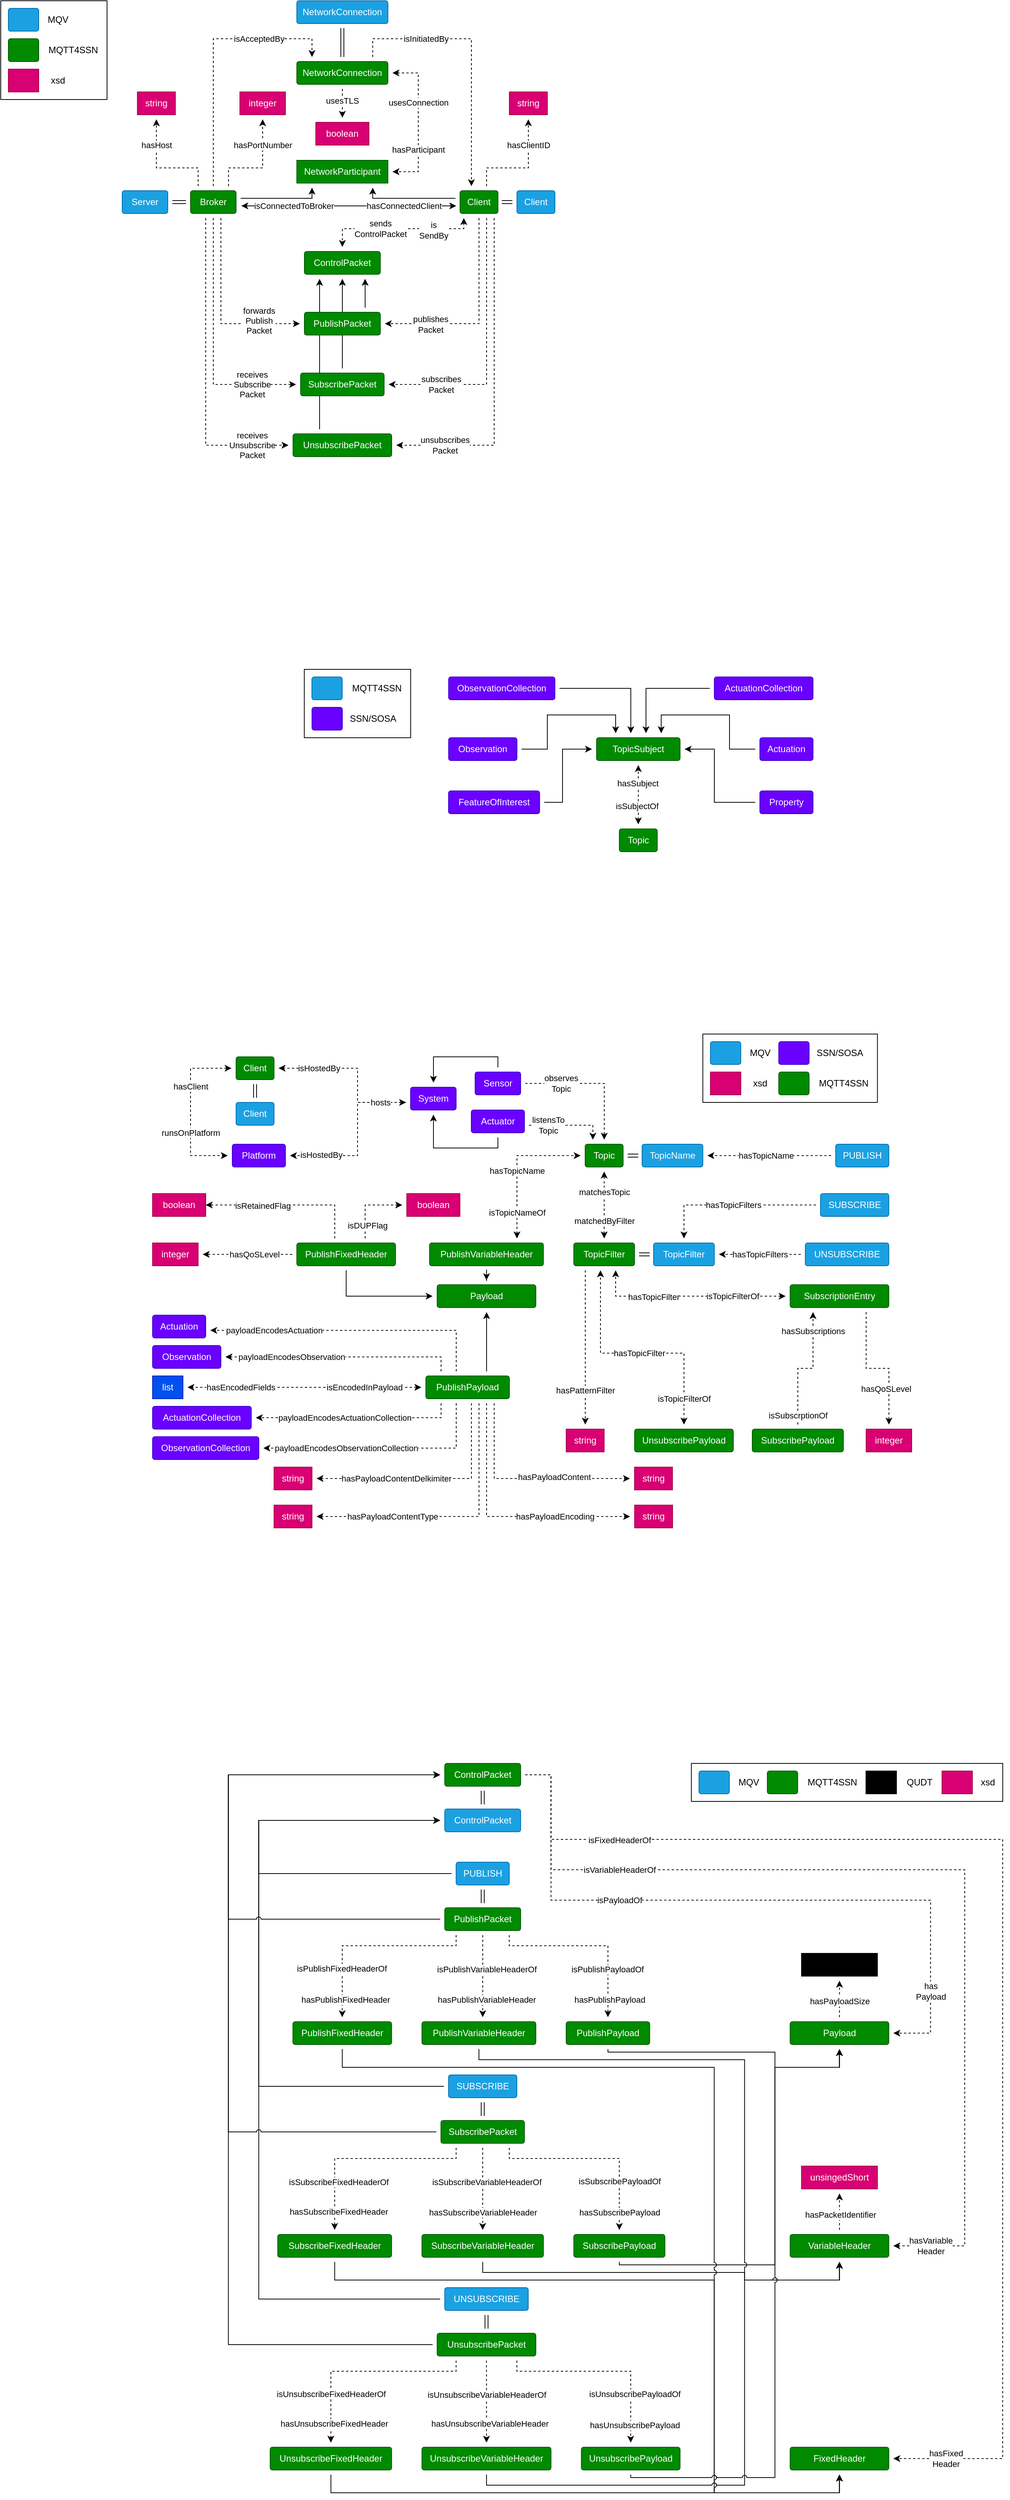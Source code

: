 <mxfile version="28.0.6">
  <diagram name="Page-1" id="8X90j2agcKZzmAuZHYjz">
    <mxGraphModel dx="2022" dy="1380" grid="1" gridSize="10" guides="1" tooltips="1" connect="1" arrows="1" fold="1" page="1" pageScale="1" pageWidth="850" pageHeight="1100" math="0" shadow="0">
      <root>
        <mxCell id="0" />
        <mxCell id="1" parent="0" />
        <mxCell id="WCmOqJApZtAGnSyVygM3-62" value="" style="rounded=0;orthogonalLoop=1;jettySize=auto;html=1;convertToSvg=0;edgeStyle=orthogonalEdgeStyle;jumpStyle=none;dashed=1;strokeColor=default;align=center;verticalAlign=middle;fontFamily=Helvetica;fontSize=11;fontColor=default;labelBackgroundColor=default;endArrow=classic;sourcePerimeterSpacing=6;targetPerimeterSpacing=6;" parent="1" source="WCmOqJApZtAGnSyVygM3-38" target="WCmOqJApZtAGnSyVygM3-40" edge="1">
          <mxGeometry x="0.36" relative="1" as="geometry">
            <mxPoint x="240" y="1540" as="sourcePoint" />
            <mxPoint x="879.86" y="1415" as="targetPoint" />
            <Array as="points">
              <mxPoint x="510" y="1610" />
              <mxPoint x="510" y="1680" />
            </Array>
            <mxPoint as="offset" />
          </mxGeometry>
        </mxCell>
        <mxCell id="WCmOqJApZtAGnSyVygM3-323" value="isHostedBy" style="edgeLabel;html=1;align=center;verticalAlign=middle;resizable=0;points=[];" parent="WCmOqJApZtAGnSyVygM3-62" vertex="1" connectable="0">
          <mxGeometry x="0.64" y="-1" relative="1" as="geometry">
            <mxPoint as="offset" />
          </mxGeometry>
        </mxCell>
        <mxCell id="WCmOqJApZtAGnSyVygM3-61" value="isHostedBy" style="edgeStyle=orthogonalEdgeStyle;rounded=0;orthogonalLoop=1;jettySize=auto;html=1;startArrow=classic;startFill=1;dashed=1;strokeColor=default;align=center;verticalAlign=middle;fontFamily=Helvetica;fontSize=11;fontColor=default;labelBackgroundColor=default;endArrow=classic;sourcePerimeterSpacing=6;targetPerimeterSpacing=6;" parent="1" source="WCmOqJApZtAGnSyVygM3-38" target="WCmOqJApZtAGnSyVygM3-46" edge="1">
          <mxGeometry x="0.505" relative="1" as="geometry">
            <Array as="points">
              <mxPoint x="510" y="1610" />
              <mxPoint x="510" y="1565" />
            </Array>
            <mxPoint as="offset" />
          </mxGeometry>
        </mxCell>
        <mxCell id="WCmOqJApZtAGnSyVygM3-68" value="hosts" style="edgeLabel;html=1;align=center;verticalAlign=middle;resizable=0;points=[];rounded=0;dashed=1;strokeColor=default;fontFamily=Helvetica;fontSize=11;fontColor=default;labelBackgroundColor=default;" parent="WCmOqJApZtAGnSyVygM3-61" vertex="1" connectable="0">
          <mxGeometry x="-0.359" relative="1" as="geometry">
            <mxPoint x="30" y="4" as="offset" />
          </mxGeometry>
        </mxCell>
        <mxCell id="WCmOqJApZtAGnSyVygM3-3" value="NetworkParticipant" style="rounded=0;arcSize=10;whiteSpace=wrap;html=1;align=center;fillColor=#008a00;fontColor=#ffffff;strokeColor=#005700;" parent="1" vertex="1">
          <mxGeometry x="430" y="370" width="120" height="30" as="geometry" />
        </mxCell>
        <mxCell id="WCmOqJApZtAGnSyVygM3-13" value="" style="edgeStyle=orthogonalEdgeStyle;rounded=0;orthogonalLoop=1;jettySize=auto;html=1;strokeColor=default;align=center;verticalAlign=middle;fontFamily=Helvetica;fontSize=11;fontColor=default;labelBackgroundColor=default;endArrow=none;endFill=0;sourcePerimeterSpacing=6;targetPerimeterSpacing=6;curved=0;fillColor=default;shape=link;" parent="1" source="WCmOqJApZtAGnSyVygM3-4" target="WCmOqJApZtAGnSyVygM3-7" edge="1">
          <mxGeometry relative="1" as="geometry" />
        </mxCell>
        <mxCell id="WCmOqJApZtAGnSyVygM3-24" value="hasHost" style="edgeStyle=orthogonalEdgeStyle;rounded=0;orthogonalLoop=1;jettySize=auto;html=1;dashed=1;strokeColor=default;align=center;verticalAlign=middle;fontFamily=Helvetica;fontSize=11;fontColor=default;labelBackgroundColor=default;endArrow=classic;sourcePerimeterSpacing=6;targetPerimeterSpacing=6;" parent="1" source="WCmOqJApZtAGnSyVygM3-4" target="WCmOqJApZtAGnSyVygM3-15" edge="1">
          <mxGeometry x="0.524" relative="1" as="geometry">
            <Array as="points">
              <mxPoint x="300" y="380" />
              <mxPoint x="245" y="380" />
            </Array>
            <mxPoint as="offset" />
          </mxGeometry>
        </mxCell>
        <mxCell id="WCmOqJApZtAGnSyVygM3-30" value="&lt;font&gt;isAcceptedBy&lt;/font&gt;" style="edgeStyle=orthogonalEdgeStyle;rounded=0;orthogonalLoop=1;jettySize=auto;html=1;dashed=1;align=center;verticalAlign=middle;fontFamily=Helvetica;fontSize=11;fontColor=default;labelBackgroundColor=default;endArrow=classic;sourcePerimeterSpacing=6;targetPerimeterSpacing=6;" parent="1" source="WCmOqJApZtAGnSyVygM3-4" target="WCmOqJApZtAGnSyVygM3-11" edge="1">
          <mxGeometry x="0.46" relative="1" as="geometry">
            <Array as="points">
              <mxPoint x="320" y="210" />
              <mxPoint x="450" y="210" />
            </Array>
            <mxPoint as="offset" />
          </mxGeometry>
        </mxCell>
        <mxCell id="WCmOqJApZtAGnSyVygM3-33" style="edgeStyle=orthogonalEdgeStyle;rounded=0;orthogonalLoop=1;jettySize=auto;html=1;strokeColor=default;align=center;verticalAlign=middle;fontFamily=Helvetica;fontSize=11;fontColor=default;labelBackgroundColor=default;endArrow=classic;sourcePerimeterSpacing=6;targetPerimeterSpacing=6;" parent="1" source="WCmOqJApZtAGnSyVygM3-4" target="WCmOqJApZtAGnSyVygM3-3" edge="1">
          <mxGeometry relative="1" as="geometry">
            <Array as="points">
              <mxPoint x="450" y="420" />
            </Array>
          </mxGeometry>
        </mxCell>
        <mxCell id="WCmOqJApZtAGnSyVygM3-146" style="edgeStyle=orthogonalEdgeStyle;rounded=0;orthogonalLoop=1;jettySize=auto;html=1;dashed=1;strokeColor=default;align=center;verticalAlign=middle;fontFamily=Helvetica;fontSize=11;fontColor=default;labelBackgroundColor=default;endArrow=classic;sourcePerimeterSpacing=6;targetPerimeterSpacing=6;" parent="1" source="WCmOqJApZtAGnSyVygM3-4" target="WCmOqJApZtAGnSyVygM3-138" edge="1">
          <mxGeometry relative="1" as="geometry">
            <Array as="points">
              <mxPoint x="330" y="585" />
            </Array>
          </mxGeometry>
        </mxCell>
        <mxCell id="WCmOqJApZtAGnSyVygM3-149" value="&lt;div style=&quot;color: rgb(204, 204, 204); background-color: rgb(31, 31, 31); font-family: Consolas, &amp;quot;Courier New&amp;quot;, monospace; font-size: 14px; line-height: 19px; white-space-collapse: preserve;&quot;&gt;&lt;br&gt;&lt;/div&gt;" style="edgeLabel;html=1;align=center;verticalAlign=middle;resizable=0;points=[];rounded=0;dashed=1;strokeColor=default;fontFamily=Helvetica;fontSize=11;fontColor=default;labelBackgroundColor=default;" parent="WCmOqJApZtAGnSyVygM3-146" vertex="1" connectable="0">
          <mxGeometry x="0.225" relative="1" as="geometry">
            <mxPoint as="offset" />
          </mxGeometry>
        </mxCell>
        <mxCell id="WCmOqJApZtAGnSyVygM3-150" value="forwards&lt;br&gt;Publish&lt;br&gt;Packet" style="edgeLabel;html=1;align=center;verticalAlign=middle;resizable=0;points=[];rounded=0;dashed=1;strokeColor=default;fontFamily=Helvetica;fontSize=11;fontColor=default;labelBackgroundColor=default;" parent="WCmOqJApZtAGnSyVygM3-146" vertex="1" connectable="0">
          <mxGeometry x="-0.058" y="-2" relative="1" as="geometry">
            <mxPoint x="52" y="20" as="offset" />
          </mxGeometry>
        </mxCell>
        <mxCell id="WCmOqJApZtAGnSyVygM3-147" style="edgeStyle=orthogonalEdgeStyle;rounded=0;orthogonalLoop=1;jettySize=auto;html=1;dashed=1;strokeColor=default;align=center;verticalAlign=middle;fontFamily=Helvetica;fontSize=11;fontColor=default;labelBackgroundColor=default;endArrow=classic;sourcePerimeterSpacing=6;targetPerimeterSpacing=6;" parent="1" source="WCmOqJApZtAGnSyVygM3-4" target="WCmOqJApZtAGnSyVygM3-140" edge="1">
          <mxGeometry relative="1" as="geometry">
            <Array as="points">
              <mxPoint x="310" y="745" />
            </Array>
          </mxGeometry>
        </mxCell>
        <mxCell id="WCmOqJApZtAGnSyVygM3-151" value="receives&lt;br&gt;Unsubscribe&lt;br&gt;Packet" style="edgeLabel;html=1;align=center;verticalAlign=middle;resizable=0;points=[];rounded=0;dashed=1;strokeColor=default;fontFamily=Helvetica;fontSize=11;fontColor=default;labelBackgroundColor=default;" parent="WCmOqJApZtAGnSyVygM3-147" vertex="1" connectable="0">
          <mxGeometry x="0.586" y="1" relative="1" as="geometry">
            <mxPoint x="36" y="1" as="offset" />
          </mxGeometry>
        </mxCell>
        <mxCell id="WCmOqJApZtAGnSyVygM3-148" style="edgeStyle=orthogonalEdgeStyle;rounded=0;orthogonalLoop=1;jettySize=auto;html=1;dashed=1;strokeColor=default;align=center;verticalAlign=middle;fontFamily=Helvetica;fontSize=11;fontColor=default;labelBackgroundColor=default;endArrow=classic;sourcePerimeterSpacing=6;targetPerimeterSpacing=6;" parent="1" source="WCmOqJApZtAGnSyVygM3-4" target="WCmOqJApZtAGnSyVygM3-139" edge="1">
          <mxGeometry relative="1" as="geometry">
            <Array as="points">
              <mxPoint x="320" y="665" />
            </Array>
          </mxGeometry>
        </mxCell>
        <mxCell id="WCmOqJApZtAGnSyVygM3-152" value="receives&lt;br&gt;Subscribe&lt;br&gt;Packet" style="edgeLabel;html=1;align=center;verticalAlign=middle;resizable=0;points=[];rounded=0;dashed=1;strokeColor=default;fontFamily=Helvetica;fontSize=11;fontColor=default;labelBackgroundColor=default;" parent="WCmOqJApZtAGnSyVygM3-148" vertex="1" connectable="0">
          <mxGeometry x="0.843" relative="1" as="geometry">
            <mxPoint x="-33" as="offset" />
          </mxGeometry>
        </mxCell>
        <mxCell id="WCmOqJApZtAGnSyVygM3-4" value="Broker&lt;span style=&quot;color: rgba(0, 0, 0, 0); font-family: monospace; font-size: 0px; text-align: start; text-wrap-mode: nowrap;&quot;&gt;%3CmxGraphModel%3E%3Croot%3E%3CmxCell%20id%3D%220%22%2F%3E%3CmxCell%20id%3D%221%22%20parent%3D%220%22%2F%3E%3CmxCell%20id%3D%222%22%20value%3D%22NetworkParticipant%22%20style%3D%22rounded%3D1%3BarcSize%3D10%3BwhiteSpace%3Dwrap%3Bhtml%3D1%3Balign%3Dcenter%3B%22%20vertex%3D%221%22%20parent%3D%221%22%3E%3CmxGeometry%20x%3D%22300%22%20y%3D%22360%22%20width%3D%22100%22%20height%3D%2240%22%20as%3D%22geometry%22%2F%3E%3C%2FmxCell%3E%3C%2Froot%3E%3C%2FmxGraphModel%3E&lt;/span&gt;" style="rounded=1;arcSize=10;whiteSpace=wrap;html=1;align=center;fillColor=#008a00;fontColor=#ffffff;strokeColor=#005700;" parent="1" vertex="1">
          <mxGeometry x="290" y="410" width="60" height="30" as="geometry" />
        </mxCell>
        <mxCell id="WCmOqJApZtAGnSyVygM3-14" value="" style="edgeStyle=orthogonalEdgeStyle;rounded=0;orthogonalLoop=1;jettySize=auto;html=1;strokeColor=default;align=center;verticalAlign=middle;fontFamily=Helvetica;fontSize=11;fontColor=default;labelBackgroundColor=default;endArrow=none;endFill=0;sourcePerimeterSpacing=6;targetPerimeterSpacing=6;curved=0;fillColor=default;shape=link;" parent="1" source="WCmOqJApZtAGnSyVygM3-5" target="WCmOqJApZtAGnSyVygM3-6" edge="1">
          <mxGeometry relative="1" as="geometry" />
        </mxCell>
        <mxCell id="WCmOqJApZtAGnSyVygM3-21" value="hasClientID" style="edgeStyle=orthogonalEdgeStyle;rounded=0;orthogonalLoop=1;jettySize=auto;html=1;align=center;verticalAlign=middle;fontFamily=Helvetica;fontSize=11;fontColor=default;labelBorderColor=none;labelBackgroundColor=default;resizable=0;fillColor=none;gradientColor=none;dashed=1;strokeColor=default;endArrow=classic;sourcePerimeterSpacing=6;targetPerimeterSpacing=6;" parent="1" source="WCmOqJApZtAGnSyVygM3-5" target="WCmOqJApZtAGnSyVygM3-16" edge="1">
          <mxGeometry x="0.524" relative="1" as="geometry">
            <Array as="points">
              <mxPoint x="680" y="380" />
              <mxPoint x="735" y="380" />
            </Array>
            <mxPoint as="offset" />
          </mxGeometry>
        </mxCell>
        <mxCell id="WCmOqJApZtAGnSyVygM3-34" style="edgeStyle=orthogonalEdgeStyle;rounded=0;orthogonalLoop=1;jettySize=auto;html=1;strokeColor=default;align=center;verticalAlign=middle;fontFamily=Helvetica;fontSize=11;fontColor=default;labelBackgroundColor=default;endArrow=classic;sourcePerimeterSpacing=6;targetPerimeterSpacing=6;" parent="1" source="WCmOqJApZtAGnSyVygM3-5" target="WCmOqJApZtAGnSyVygM3-3" edge="1">
          <mxGeometry relative="1" as="geometry">
            <Array as="points">
              <mxPoint x="530" y="420" />
            </Array>
          </mxGeometry>
        </mxCell>
        <mxCell id="WCmOqJApZtAGnSyVygM3-166" style="edgeStyle=orthogonalEdgeStyle;rounded=0;orthogonalLoop=1;jettySize=auto;html=1;dashed=1;strokeColor=default;align=center;verticalAlign=middle;fontFamily=Helvetica;fontSize=11;fontColor=default;labelBackgroundColor=default;endArrow=classic;sourcePerimeterSpacing=6;targetPerimeterSpacing=6;startArrow=classic;startFill=1;" parent="1" source="WCmOqJApZtAGnSyVygM3-5" target="WCmOqJApZtAGnSyVygM3-141" edge="1">
          <mxGeometry relative="1" as="geometry">
            <Array as="points">
              <mxPoint x="650" y="460" />
              <mxPoint x="490" y="460" />
            </Array>
          </mxGeometry>
        </mxCell>
        <mxCell id="WCmOqJApZtAGnSyVygM3-171" value="sends&lt;br&gt;ControlPacket" style="edgeLabel;html=1;align=center;verticalAlign=middle;resizable=0;points=[];" parent="WCmOqJApZtAGnSyVygM3-166" vertex="1" connectable="0">
          <mxGeometry x="0.463" y="-2" relative="1" as="geometry">
            <mxPoint x="21" y="2" as="offset" />
          </mxGeometry>
        </mxCell>
        <mxCell id="WCmOqJApZtAGnSyVygM3-172" value="is&lt;br&gt;SendBy" style="edgeLabel;html=1;align=center;verticalAlign=middle;resizable=0;points=[];" parent="WCmOqJApZtAGnSyVygM3-166" vertex="1" connectable="0">
          <mxGeometry x="-0.39" y="-2" relative="1" as="geometry">
            <mxPoint x="6" y="4" as="offset" />
          </mxGeometry>
        </mxCell>
        <mxCell id="WCmOqJApZtAGnSyVygM3-167" style="edgeStyle=orthogonalEdgeStyle;rounded=0;orthogonalLoop=1;jettySize=auto;html=1;dashed=1;strokeColor=default;align=center;verticalAlign=middle;fontFamily=Helvetica;fontSize=11;fontColor=default;labelBackgroundColor=default;endArrow=classic;sourcePerimeterSpacing=6;targetPerimeterSpacing=6;" parent="1" source="WCmOqJApZtAGnSyVygM3-5" target="WCmOqJApZtAGnSyVygM3-138" edge="1">
          <mxGeometry relative="1" as="geometry">
            <Array as="points">
              <mxPoint x="670" y="585" />
            </Array>
          </mxGeometry>
        </mxCell>
        <mxCell id="WCmOqJApZtAGnSyVygM3-173" value="publishes&lt;br&gt;Packet" style="edgeLabel;html=1;align=center;verticalAlign=middle;resizable=0;points=[];" parent="WCmOqJApZtAGnSyVygM3-167" vertex="1" connectable="0">
          <mxGeometry x="0.548" y="1" relative="1" as="geometry">
            <mxPoint as="offset" />
          </mxGeometry>
        </mxCell>
        <mxCell id="WCmOqJApZtAGnSyVygM3-168" style="edgeStyle=orthogonalEdgeStyle;rounded=0;orthogonalLoop=1;jettySize=auto;html=1;dashed=1;strokeColor=default;align=center;verticalAlign=middle;fontFamily=Helvetica;fontSize=11;fontColor=default;labelBackgroundColor=default;endArrow=classic;sourcePerimeterSpacing=6;targetPerimeterSpacing=6;" parent="1" source="WCmOqJApZtAGnSyVygM3-5" target="WCmOqJApZtAGnSyVygM3-139" edge="1">
          <mxGeometry relative="1" as="geometry">
            <Array as="points">
              <mxPoint x="680" y="665" />
            </Array>
          </mxGeometry>
        </mxCell>
        <mxCell id="WCmOqJApZtAGnSyVygM3-174" value="subscribes&lt;br&gt;Packet" style="edgeLabel;html=1;align=center;verticalAlign=middle;resizable=0;points=[];" parent="WCmOqJApZtAGnSyVygM3-168" vertex="1" connectable="0">
          <mxGeometry x="0.709" y="-1" relative="1" as="geometry">
            <mxPoint x="18" y="1" as="offset" />
          </mxGeometry>
        </mxCell>
        <mxCell id="WCmOqJApZtAGnSyVygM3-169" style="edgeStyle=orthogonalEdgeStyle;rounded=0;orthogonalLoop=1;jettySize=auto;html=1;dashed=1;strokeColor=default;align=center;verticalAlign=middle;fontFamily=Helvetica;fontSize=11;fontColor=default;labelBackgroundColor=default;endArrow=classic;sourcePerimeterSpacing=6;targetPerimeterSpacing=6;" parent="1" source="WCmOqJApZtAGnSyVygM3-5" target="WCmOqJApZtAGnSyVygM3-140" edge="1">
          <mxGeometry relative="1" as="geometry">
            <Array as="points">
              <mxPoint x="690" y="745" />
            </Array>
          </mxGeometry>
        </mxCell>
        <mxCell id="WCmOqJApZtAGnSyVygM3-175" value="unsubscribes&lt;br&gt;Packet" style="edgeLabel;html=1;align=center;verticalAlign=middle;resizable=0;points=[];" parent="WCmOqJApZtAGnSyVygM3-169" vertex="1" connectable="0">
          <mxGeometry x="0.772" y="1" relative="1" as="geometry">
            <mxPoint x="15" y="-1" as="offset" />
          </mxGeometry>
        </mxCell>
        <mxCell id="WCmOqJApZtAGnSyVygM3-281" style="edgeStyle=orthogonalEdgeStyle;rounded=0;orthogonalLoop=1;jettySize=auto;html=1;strokeColor=default;align=center;verticalAlign=middle;fontFamily=Helvetica;fontSize=11;fontColor=default;labelBackgroundColor=default;endArrow=classic;sourcePerimeterSpacing=6;targetPerimeterSpacing=6;startArrow=classic;startFill=1;" parent="1" edge="1">
          <mxGeometry relative="1" as="geometry">
            <mxPoint x="640" y="430" as="sourcePoint" />
            <mxPoint x="357" y="430" as="targetPoint" />
            <Array as="points">
              <mxPoint x="481" y="430" />
              <mxPoint x="481" y="430" />
            </Array>
          </mxGeometry>
        </mxCell>
        <mxCell id="WCmOqJApZtAGnSyVygM3-282" value="isConnectedToBroker" style="edgeLabel;html=1;align=center;verticalAlign=middle;resizable=0;points=[];" parent="WCmOqJApZtAGnSyVygM3-281" vertex="1" connectable="0">
          <mxGeometry x="0.579" relative="1" as="geometry">
            <mxPoint x="9" as="offset" />
          </mxGeometry>
        </mxCell>
        <mxCell id="WCmOqJApZtAGnSyVygM3-283" value="hasConnectedClient" style="edgeLabel;html=1;align=center;verticalAlign=middle;resizable=0;points=[];" parent="WCmOqJApZtAGnSyVygM3-281" vertex="1" connectable="0">
          <mxGeometry x="-0.213" relative="1" as="geometry">
            <mxPoint x="42" as="offset" />
          </mxGeometry>
        </mxCell>
        <mxCell id="WCmOqJApZtAGnSyVygM3-5" value="Client" style="rounded=1;arcSize=10;whiteSpace=wrap;html=1;align=center;fillColor=#008a00;fontColor=#ffffff;strokeColor=#005700;" parent="1" vertex="1">
          <mxGeometry x="645" y="410" width="50" height="30" as="geometry" />
        </mxCell>
        <mxCell id="WCmOqJApZtAGnSyVygM3-6" value="Client" style="rounded=1;arcSize=10;whiteSpace=wrap;html=1;align=center;fillColor=#1ba1e2;fontColor=#ffffff;strokeColor=#006EAF;" parent="1" vertex="1">
          <mxGeometry x="720" y="410" width="50" height="30" as="geometry" />
        </mxCell>
        <mxCell id="WCmOqJApZtAGnSyVygM3-25" value="hasPortNumber" style="edgeStyle=orthogonalEdgeStyle;rounded=0;orthogonalLoop=1;jettySize=auto;html=1;dashed=1;strokeColor=default;align=center;verticalAlign=middle;fontFamily=Helvetica;fontSize=11;fontColor=default;labelBackgroundColor=default;endArrow=classic;sourcePerimeterSpacing=6;targetPerimeterSpacing=6;" parent="1" source="WCmOqJApZtAGnSyVygM3-4" target="WCmOqJApZtAGnSyVygM3-17" edge="1">
          <mxGeometry x="0.489" relative="1" as="geometry">
            <Array as="points">
              <mxPoint x="340" y="380" />
              <mxPoint x="385" y="380" />
            </Array>
            <mxPoint as="offset" />
          </mxGeometry>
        </mxCell>
        <mxCell id="WCmOqJApZtAGnSyVygM3-7" value="Server" style="rounded=1;arcSize=10;whiteSpace=wrap;html=1;align=center;fillColor=#1ba1e2;fontColor=#ffffff;strokeColor=#006EAF;" parent="1" vertex="1">
          <mxGeometry x="200" y="410" width="60" height="30" as="geometry" />
        </mxCell>
        <mxCell id="WCmOqJApZtAGnSyVygM3-12" value="" style="edgeStyle=orthogonalEdgeStyle;rounded=0;orthogonalLoop=1;jettySize=auto;html=1;shape=link;endArrow=none;endFill=0;curved=0;sourcePerimeterSpacing=6;strokeColor=default;fillColor=default;targetPerimeterSpacing=6;" parent="1" source="WCmOqJApZtAGnSyVygM3-10" target="WCmOqJApZtAGnSyVygM3-11" edge="1">
          <mxGeometry relative="1" as="geometry" />
        </mxCell>
        <mxCell id="WCmOqJApZtAGnSyVygM3-29" value="usesConnection" style="edgeStyle=orthogonalEdgeStyle;rounded=0;orthogonalLoop=1;jettySize=auto;html=1;dashed=1;strokeColor=default;align=center;verticalAlign=middle;fontFamily=Helvetica;fontSize=11;fontColor=default;labelBackgroundColor=default;endArrow=classic;sourcePerimeterSpacing=6;targetPerimeterSpacing=6;startArrow=classic;startFill=1;endFill=1;" parent="1" source="WCmOqJApZtAGnSyVygM3-11" target="WCmOqJApZtAGnSyVygM3-3" edge="1">
          <mxGeometry x="-0.266" relative="1" as="geometry">
            <Array as="points">
              <mxPoint x="590" y="255" />
              <mxPoint x="590" y="385" />
            </Array>
            <mxPoint as="offset" />
          </mxGeometry>
        </mxCell>
        <mxCell id="WCmOqJApZtAGnSyVygM3-66" value="hasParticipant" style="edgeLabel;html=1;align=center;verticalAlign=middle;resizable=0;points=[];" parent="WCmOqJApZtAGnSyVygM3-29" vertex="1" connectable="0">
          <mxGeometry x="0.21" y="-2" relative="1" as="geometry">
            <mxPoint x="2" y="15" as="offset" />
          </mxGeometry>
        </mxCell>
        <mxCell id="WCmOqJApZtAGnSyVygM3-10" value="NetworkConnection" style="rounded=1;arcSize=10;html=1;align=center;fillColor=#1ba1e2;labelBorderColor=none;labelBackgroundColor=none;convertToSvg=0;spacing=2;spacingLeft=0;spacingRight=0;whiteSpace=wrap;fontColor=#ffffff;strokeColor=#006EAF;" parent="1" vertex="1">
          <mxGeometry x="430" y="160" width="120" height="30" as="geometry" />
        </mxCell>
        <mxCell id="WCmOqJApZtAGnSyVygM3-19" value="" style="edgeStyle=orthogonalEdgeStyle;rounded=0;orthogonalLoop=1;jettySize=auto;html=1;sourcePerimeterSpacing=6;targetPerimeterSpacing=6;dashed=1;" parent="1" source="WCmOqJApZtAGnSyVygM3-11" target="WCmOqJApZtAGnSyVygM3-18" edge="1">
          <mxGeometry relative="1" as="geometry" />
        </mxCell>
        <mxCell id="WCmOqJApZtAGnSyVygM3-20" value="usesTLS" style="edgeLabel;align=center;verticalAlign=middle;resizable=0;points=[];labelBackgroundColor=default;labelBorderColor=none;" parent="WCmOqJApZtAGnSyVygM3-19" vertex="1" connectable="0">
          <mxGeometry x="-0.13" y="-1" relative="1" as="geometry">
            <mxPoint x="1" y="-2" as="offset" />
          </mxGeometry>
        </mxCell>
        <mxCell id="WCmOqJApZtAGnSyVygM3-31" value="isInitiatedBy" style="edgeStyle=orthogonalEdgeStyle;rounded=0;orthogonalLoop=1;jettySize=auto;html=1;dashed=1;strokeColor=default;align=center;verticalAlign=middle;fontFamily=Helvetica;fontSize=11;fontColor=default;labelBackgroundColor=default;endArrow=classic;sourcePerimeterSpacing=6;targetPerimeterSpacing=6;" parent="1" source="WCmOqJApZtAGnSyVygM3-11" target="WCmOqJApZtAGnSyVygM3-5" edge="1">
          <mxGeometry x="-0.46" relative="1" as="geometry">
            <Array as="points">
              <mxPoint x="530" y="210" />
              <mxPoint x="660" y="210" />
            </Array>
            <mxPoint as="offset" />
          </mxGeometry>
        </mxCell>
        <mxCell id="WCmOqJApZtAGnSyVygM3-11" value="NetworkConnection" style="rounded=1;arcSize=10;html=1;align=center;fillColor=#008a00;labelBorderColor=none;labelBackgroundColor=none;convertToSvg=0;spacing=2;spacingLeft=0;spacingRight=0;whiteSpace=wrap;fontColor=#ffffff;strokeColor=#005700;" parent="1" vertex="1">
          <mxGeometry x="430" y="240" width="120" height="30" as="geometry" />
        </mxCell>
        <mxCell id="WCmOqJApZtAGnSyVygM3-15" value="string" style="whiteSpace=wrap;html=1;align=center;fillColor=#d80073;fontColor=#ffffff;strokeColor=#A50040;" parent="1" vertex="1">
          <mxGeometry x="220" y="280" width="50" height="30" as="geometry" />
        </mxCell>
        <mxCell id="WCmOqJApZtAGnSyVygM3-16" value="string" style="whiteSpace=wrap;html=1;align=center;fillColor=#d80073;fontColor=#ffffff;strokeColor=#A50040;" parent="1" vertex="1">
          <mxGeometry x="710" y="280" width="50" height="30" as="geometry" />
        </mxCell>
        <mxCell id="WCmOqJApZtAGnSyVygM3-17" value="integer" style="whiteSpace=wrap;html=1;align=center;fillColor=#d80073;fontColor=#ffffff;strokeColor=#A50040;" parent="1" vertex="1">
          <mxGeometry x="355" y="280" width="60" height="30" as="geometry" />
        </mxCell>
        <mxCell id="WCmOqJApZtAGnSyVygM3-18" value="boolean" style="whiteSpace=wrap;html=1;align=center;fillColor=#d80073;fontColor=#ffffff;strokeColor=#A50040;" parent="1" vertex="1">
          <mxGeometry x="455" y="320" width="70" height="30" as="geometry" />
        </mxCell>
        <mxCell id="WCmOqJApZtAGnSyVygM3-38" value="System" style="rounded=1;arcSize=10;whiteSpace=wrap;html=1;align=center;fillColor=#6a00ff;fontColor=#ffffff;strokeColor=#3700CC;" parent="1" vertex="1">
          <mxGeometry x="579.86" y="1590" width="60" height="30" as="geometry" />
        </mxCell>
        <mxCell id="WCmOqJApZtAGnSyVygM3-49" style="edgeStyle=orthogonalEdgeStyle;rounded=0;orthogonalLoop=1;jettySize=auto;html=1;strokeColor=default;align=center;verticalAlign=middle;fontFamily=Helvetica;fontSize=11;fontColor=default;labelBackgroundColor=default;endArrow=classic;sourcePerimeterSpacing=6;targetPerimeterSpacing=6;" parent="1" source="WCmOqJApZtAGnSyVygM3-39" target="WCmOqJApZtAGnSyVygM3-38" edge="1">
          <mxGeometry relative="1" as="geometry">
            <Array as="points">
              <mxPoint x="695" y="1550" />
              <mxPoint x="610" y="1550" />
            </Array>
          </mxGeometry>
        </mxCell>
        <mxCell id="WCmOqJApZtAGnSyVygM3-58" value="observes&lt;br&gt;Topic" style="edgeStyle=orthogonalEdgeStyle;rounded=0;orthogonalLoop=1;jettySize=auto;html=1;dashed=1;strokeColor=default;align=center;verticalAlign=middle;fontFamily=Helvetica;fontSize=11;fontColor=default;labelBackgroundColor=default;endArrow=classic;sourcePerimeterSpacing=6;targetPerimeterSpacing=6;" parent="1" source="WCmOqJApZtAGnSyVygM3-39" target="WCmOqJApZtAGnSyVygM3-43" edge="1">
          <mxGeometry x="-0.469" relative="1" as="geometry">
            <Array as="points">
              <mxPoint x="835" y="1585" />
            </Array>
            <mxPoint as="offset" />
          </mxGeometry>
        </mxCell>
        <mxCell id="WCmOqJApZtAGnSyVygM3-39" value="Sensor" style="rounded=1;arcSize=10;whiteSpace=wrap;html=1;align=center;fillColor=#6a00ff;fontColor=#ffffff;strokeColor=#3700CC;" parent="1" vertex="1">
          <mxGeometry x="664.86" y="1570" width="60" height="30" as="geometry" />
        </mxCell>
        <mxCell id="WCmOqJApZtAGnSyVygM3-40" value="Platform" style="rounded=1;arcSize=10;whiteSpace=wrap;html=1;align=center;fillColor=#6a00ff;fontColor=#ffffff;strokeColor=#3700CC;" parent="1" vertex="1">
          <mxGeometry x="345" y="1665" width="70" height="30" as="geometry" />
        </mxCell>
        <mxCell id="WCmOqJApZtAGnSyVygM3-50" style="edgeStyle=orthogonalEdgeStyle;rounded=0;orthogonalLoop=1;jettySize=auto;html=1;strokeColor=default;align=center;verticalAlign=middle;fontFamily=Helvetica;fontSize=11;fontColor=default;labelBackgroundColor=default;endArrow=classic;sourcePerimeterSpacing=6;targetPerimeterSpacing=6;fontStyle=4" parent="1" source="WCmOqJApZtAGnSyVygM3-41" target="WCmOqJApZtAGnSyVygM3-38" edge="1">
          <mxGeometry relative="1" as="geometry">
            <Array as="points">
              <mxPoint x="695" y="1670" />
              <mxPoint x="610" y="1670" />
            </Array>
          </mxGeometry>
        </mxCell>
        <mxCell id="WCmOqJApZtAGnSyVygM3-59" value="listensTo&lt;br&gt;Topic" style="edgeStyle=orthogonalEdgeStyle;rounded=0;orthogonalLoop=1;jettySize=auto;html=1;dashed=1;strokeColor=default;align=center;verticalAlign=middle;fontFamily=Helvetica;fontSize=11;fontColor=default;labelBackgroundColor=default;endArrow=classic;sourcePerimeterSpacing=6;targetPerimeterSpacing=6;" parent="1" source="WCmOqJApZtAGnSyVygM3-41" target="WCmOqJApZtAGnSyVygM3-43" edge="1">
          <mxGeometry x="-0.507" relative="1" as="geometry">
            <Array as="points">
              <mxPoint x="820" y="1640" />
            </Array>
            <mxPoint as="offset" />
          </mxGeometry>
        </mxCell>
        <mxCell id="WCmOqJApZtAGnSyVygM3-41" value="Actuator" style="rounded=1;arcSize=10;whiteSpace=wrap;html=1;align=center;fillColor=#6a00ff;fontColor=#ffffff;strokeColor=#3700CC;" parent="1" vertex="1">
          <mxGeometry x="659.86" y="1620" width="70" height="30" as="geometry" />
        </mxCell>
        <mxCell id="WCmOqJApZtAGnSyVygM3-52" style="edgeStyle=orthogonalEdgeStyle;rounded=0;orthogonalLoop=1;jettySize=auto;html=1;strokeColor=default;align=center;verticalAlign=middle;fontFamily=Helvetica;fontSize=11;fontColor=default;labelBackgroundColor=default;endArrow=none;endFill=0;sourcePerimeterSpacing=6;targetPerimeterSpacing=6;curved=0;fillColor=default;shape=link;" parent="1" source="WCmOqJApZtAGnSyVygM3-42" target="WCmOqJApZtAGnSyVygM3-43" edge="1">
          <mxGeometry relative="1" as="geometry" />
        </mxCell>
        <mxCell id="WCmOqJApZtAGnSyVygM3-42" value="TopicName" style="rounded=1;arcSize=10;whiteSpace=wrap;html=1;align=center;fillColor=#1ba1e2;fontColor=#ffffff;strokeColor=#006EAF;" parent="1" vertex="1">
          <mxGeometry x="884.86" y="1665" width="80" height="30" as="geometry" />
        </mxCell>
        <mxCell id="WCmOqJApZtAGnSyVygM3-43" value="Topic" style="rounded=1;arcSize=10;whiteSpace=wrap;html=1;align=center;fillColor=#008a00;fontColor=#ffffff;strokeColor=#005700;" parent="1" vertex="1">
          <mxGeometry x="809.86" y="1665" width="50" height="30" as="geometry" />
        </mxCell>
        <mxCell id="WCmOqJApZtAGnSyVygM3-55" value="hasPatternFilter" style="edgeStyle=orthogonalEdgeStyle;rounded=0;orthogonalLoop=1;jettySize=auto;html=1;strokeColor=default;align=center;verticalAlign=middle;fontFamily=Helvetica;fontSize=11;fontColor=default;labelBackgroundColor=default;endArrow=classic;endFill=1;sourcePerimeterSpacing=6;targetPerimeterSpacing=6;curved=0;fillColor=default;startArrow=none;startFill=0;dashed=1;" parent="1" source="WCmOqJApZtAGnSyVygM3-44" target="WCmOqJApZtAGnSyVygM3-48" edge="1">
          <mxGeometry x="0.556" relative="1" as="geometry">
            <Array as="points">
              <mxPoint x="810" y="1880" />
              <mxPoint x="810" y="1880" />
            </Array>
            <mxPoint as="offset" />
          </mxGeometry>
        </mxCell>
        <mxCell id="WCmOqJApZtAGnSyVygM3-57" value="matchesTopic" style="edgeStyle=orthogonalEdgeStyle;rounded=0;orthogonalLoop=1;jettySize=auto;html=1;startArrow=classic;startFill=1;dashed=1;strokeColor=default;align=center;verticalAlign=middle;fontFamily=Helvetica;fontSize=11;fontColor=default;labelBackgroundColor=default;endArrow=classic;sourcePerimeterSpacing=6;targetPerimeterSpacing=6;" parent="1" source="WCmOqJApZtAGnSyVygM3-44" target="WCmOqJApZtAGnSyVygM3-43" edge="1">
          <mxGeometry x="0.397" relative="1" as="geometry">
            <Array as="points">
              <mxPoint x="835" y="1770" />
              <mxPoint x="835" y="1770" />
            </Array>
            <mxPoint as="offset" />
          </mxGeometry>
        </mxCell>
        <mxCell id="WCmOqJApZtAGnSyVygM3-67" value="matchedByFilter" style="edgeLabel;html=1;align=center;verticalAlign=middle;resizable=0;points=[];rounded=0;dashed=1;strokeColor=default;fontFamily=Helvetica;fontSize=11;fontColor=default;labelBackgroundColor=default;" parent="WCmOqJApZtAGnSyVygM3-57" vertex="1" connectable="0">
          <mxGeometry x="-0.28" y="1" relative="1" as="geometry">
            <mxPoint x="1" y="8" as="offset" />
          </mxGeometry>
        </mxCell>
        <mxCell id="WCmOqJApZtAGnSyVygM3-44" value="TopicFilter" style="rounded=1;arcSize=10;whiteSpace=wrap;html=1;align=center;fillColor=#008a00;fontColor=#ffffff;strokeColor=#005700;" parent="1" vertex="1">
          <mxGeometry x="794.86" y="1795" width="80" height="30" as="geometry" />
        </mxCell>
        <mxCell id="WCmOqJApZtAGnSyVygM3-53" style="edgeStyle=orthogonalEdgeStyle;rounded=0;orthogonalLoop=1;jettySize=auto;html=1;strokeColor=default;align=center;verticalAlign=middle;fontFamily=Helvetica;fontSize=11;fontColor=default;labelBackgroundColor=default;endArrow=none;endFill=0;sourcePerimeterSpacing=6;targetPerimeterSpacing=6;curved=0;fillColor=default;shape=link;" parent="1" source="WCmOqJApZtAGnSyVygM3-45" target="WCmOqJApZtAGnSyVygM3-44" edge="1">
          <mxGeometry relative="1" as="geometry" />
        </mxCell>
        <mxCell id="WCmOqJApZtAGnSyVygM3-45" value="TopicFilter" style="rounded=1;arcSize=10;whiteSpace=wrap;html=1;align=center;fillColor=#1ba1e2;fontColor=#ffffff;strokeColor=#006EAF;" parent="1" vertex="1">
          <mxGeometry x="900" y="1795" width="80" height="30" as="geometry" />
        </mxCell>
        <mxCell id="WCmOqJApZtAGnSyVygM3-69" style="edgeStyle=orthogonalEdgeStyle;rounded=0;orthogonalLoop=1;jettySize=auto;html=1;startArrow=classic;startFill=1;dashed=1;strokeColor=default;align=center;verticalAlign=middle;fontFamily=Helvetica;fontSize=11;fontColor=default;labelBackgroundColor=default;endArrow=classic;sourcePerimeterSpacing=6;targetPerimeterSpacing=6;" parent="1" source="WCmOqJApZtAGnSyVygM3-46" target="WCmOqJApZtAGnSyVygM3-40" edge="1">
          <mxGeometry relative="1" as="geometry">
            <Array as="points">
              <mxPoint x="290" y="1565" />
              <mxPoint x="290" y="1680" />
            </Array>
          </mxGeometry>
        </mxCell>
        <mxCell id="WCmOqJApZtAGnSyVygM3-70" value="runsOnPlatform" style="edgeLabel;html=1;align=center;verticalAlign=middle;resizable=0;points=[];rounded=0;dashed=1;strokeColor=default;fontFamily=Helvetica;fontSize=11;fontColor=default;labelBackgroundColor=default;" parent="WCmOqJApZtAGnSyVygM3-69" vertex="1" connectable="0">
          <mxGeometry x="0.146" y="1" relative="1" as="geometry">
            <mxPoint x="-1" y="14" as="offset" />
          </mxGeometry>
        </mxCell>
        <mxCell id="WCmOqJApZtAGnSyVygM3-71" value="hasClient" style="edgeLabel;html=1;align=center;verticalAlign=middle;resizable=0;points=[];rounded=0;dashed=1;strokeColor=default;fontFamily=Helvetica;fontSize=11;fontColor=default;labelBackgroundColor=default;" parent="WCmOqJApZtAGnSyVygM3-69" vertex="1" connectable="0">
          <mxGeometry x="-0.632" relative="1" as="geometry">
            <mxPoint x="-14" y="24" as="offset" />
          </mxGeometry>
        </mxCell>
        <mxCell id="WCmOqJApZtAGnSyVygM3-46" value="Client" style="rounded=1;arcSize=10;whiteSpace=wrap;html=1;align=center;fillColor=#008a00;fontColor=#ffffff;strokeColor=#005700;" parent="1" vertex="1">
          <mxGeometry x="350" y="1550" width="50" height="30" as="geometry" />
        </mxCell>
        <mxCell id="WCmOqJApZtAGnSyVygM3-54" style="edgeStyle=orthogonalEdgeStyle;rounded=0;orthogonalLoop=1;jettySize=auto;html=1;strokeColor=default;align=center;verticalAlign=middle;fontFamily=Helvetica;fontSize=11;fontColor=default;labelBorderColor=none;labelBackgroundColor=default;resizable=0;endArrow=none;sourcePerimeterSpacing=6;targetPerimeterSpacing=6;fillColor=default;gradientColor=none;endFill=0;curved=0;shape=link;" parent="1" source="WCmOqJApZtAGnSyVygM3-47" target="WCmOqJApZtAGnSyVygM3-46" edge="1">
          <mxGeometry relative="1" as="geometry" />
        </mxCell>
        <mxCell id="WCmOqJApZtAGnSyVygM3-47" value="Client" style="rounded=1;arcSize=10;whiteSpace=wrap;html=1;align=center;fillColor=#1ba1e2;fontColor=#ffffff;strokeColor=#006EAF;" parent="1" vertex="1">
          <mxGeometry x="350" y="1610" width="50" height="30" as="geometry" />
        </mxCell>
        <mxCell id="WCmOqJApZtAGnSyVygM3-48" value="string" style="whiteSpace=wrap;html=1;align=center;fillColor=#d80073;fontColor=#ffffff;strokeColor=#A50040;" parent="1" vertex="1">
          <mxGeometry x="784.86" y="2040" width="50" height="30" as="geometry" />
        </mxCell>
        <mxCell id="WCmOqJApZtAGnSyVygM3-141" value="ControlPacket" style="rounded=1;arcSize=10;whiteSpace=wrap;html=1;align=center;fillColor=#008a00;fontColor=#ffffff;strokeColor=#005700;" parent="1" vertex="1">
          <mxGeometry x="440" y="490" width="100" height="30" as="geometry" />
        </mxCell>
        <mxCell id="WCmOqJApZtAGnSyVygM3-163" style="edgeStyle=orthogonalEdgeStyle;rounded=0;orthogonalLoop=1;jettySize=auto;html=1;strokeColor=default;align=center;verticalAlign=middle;fontFamily=Helvetica;fontSize=11;fontColor=default;labelBackgroundColor=default;endArrow=classic;sourcePerimeterSpacing=6;targetPerimeterSpacing=6;jumpStyle=none;shadow=0;" parent="1" source="WCmOqJApZtAGnSyVygM3-140" target="WCmOqJApZtAGnSyVygM3-141" edge="1">
          <mxGeometry relative="1" as="geometry">
            <Array as="points">
              <mxPoint x="460" y="640" />
              <mxPoint x="460" y="640" />
            </Array>
          </mxGeometry>
        </mxCell>
        <mxCell id="WCmOqJApZtAGnSyVygM3-140" value="UnsubscribePacket" style="rounded=1;arcSize=10;whiteSpace=wrap;html=1;align=center;fillColor=#008a00;fontColor=#ffffff;strokeColor=#005700;" parent="1" vertex="1">
          <mxGeometry x="425" y="730" width="130" height="30" as="geometry" />
        </mxCell>
        <mxCell id="WCmOqJApZtAGnSyVygM3-164" style="edgeStyle=orthogonalEdgeStyle;rounded=0;orthogonalLoop=1;jettySize=auto;html=1;strokeColor=default;align=center;verticalAlign=middle;fontFamily=Helvetica;fontSize=11;fontColor=default;labelBackgroundColor=default;endArrow=classic;sourcePerimeterSpacing=6;targetPerimeterSpacing=6;" parent="1" source="WCmOqJApZtAGnSyVygM3-139" target="WCmOqJApZtAGnSyVygM3-141" edge="1">
          <mxGeometry relative="1" as="geometry">
            <Array as="points">
              <mxPoint x="490" y="590" />
              <mxPoint x="490" y="590" />
            </Array>
          </mxGeometry>
        </mxCell>
        <mxCell id="WCmOqJApZtAGnSyVygM3-139" value="SubscribePacket" style="rounded=1;arcSize=10;whiteSpace=wrap;html=1;align=center;fillColor=#008a00;fontColor=#ffffff;strokeColor=#005700;" parent="1" vertex="1">
          <mxGeometry x="435" y="650" width="110" height="30" as="geometry" />
        </mxCell>
        <mxCell id="WCmOqJApZtAGnSyVygM3-165" style="edgeStyle=orthogonalEdgeStyle;rounded=0;orthogonalLoop=1;jettySize=auto;html=1;strokeColor=default;align=center;verticalAlign=middle;fontFamily=Helvetica;fontSize=11;fontColor=default;labelBackgroundColor=default;endArrow=classic;sourcePerimeterSpacing=6;targetPerimeterSpacing=6;" parent="1" source="WCmOqJApZtAGnSyVygM3-138" target="WCmOqJApZtAGnSyVygM3-141" edge="1">
          <mxGeometry relative="1" as="geometry">
            <Array as="points">
              <mxPoint x="520" y="550" />
              <mxPoint x="520" y="550" />
            </Array>
          </mxGeometry>
        </mxCell>
        <mxCell id="WCmOqJApZtAGnSyVygM3-138" value="PublishPacket" style="rounded=1;arcSize=10;whiteSpace=wrap;html=1;align=center;fillColor=#008a00;fontColor=#ffffff;strokeColor=#005700;" parent="1" vertex="1">
          <mxGeometry x="440" y="570" width="100" height="30" as="geometry" />
        </mxCell>
        <mxCell id="WCmOqJApZtAGnSyVygM3-238" value="" style="edgeStyle=orthogonalEdgeStyle;rounded=0;orthogonalLoop=1;jettySize=auto;html=1;strokeColor=default;align=center;verticalAlign=middle;fontFamily=Helvetica;fontSize=11;fontColor=default;labelBackgroundColor=default;endArrow=none;endFill=0;sourcePerimeterSpacing=6;targetPerimeterSpacing=6;curved=0;fillColor=default;shape=link;" parent="1" source="WCmOqJApZtAGnSyVygM3-181" target="WCmOqJApZtAGnSyVygM3-196" edge="1">
          <mxGeometry relative="1" as="geometry" />
        </mxCell>
        <mxCell id="WCmOqJApZtAGnSyVygM3-247" style="edgeStyle=orthogonalEdgeStyle;rounded=0;orthogonalLoop=1;jettySize=auto;html=1;strokeColor=default;align=center;verticalAlign=middle;fontFamily=Helvetica;fontSize=11;fontColor=default;labelBackgroundColor=default;endArrow=classic;sourcePerimeterSpacing=6;targetPerimeterSpacing=6;" parent="1" source="WCmOqJApZtAGnSyVygM3-181" target="WCmOqJApZtAGnSyVygM3-187" edge="1">
          <mxGeometry relative="1" as="geometry">
            <Array as="points">
              <mxPoint x="379.86" y="2905" />
              <mxPoint x="379.86" y="2555" />
            </Array>
          </mxGeometry>
        </mxCell>
        <mxCell id="WCmOqJApZtAGnSyVygM3-181" value="SUBSCRIBE" style="rounded=1;arcSize=10;whiteSpace=wrap;html=1;align=center;fillColor=#1ba1e2;fontColor=#ffffff;strokeColor=#006EAF;" parent="1" vertex="1">
          <mxGeometry x="629.86" y="2890" width="90" height="30" as="geometry" />
        </mxCell>
        <mxCell id="WCmOqJApZtAGnSyVygM3-239" value="" style="edgeStyle=orthogonalEdgeStyle;rounded=0;orthogonalLoop=1;jettySize=auto;html=1;strokeColor=default;align=center;verticalAlign=middle;fontFamily=Helvetica;fontSize=11;fontColor=default;labelBackgroundColor=default;endArrow=none;endFill=0;sourcePerimeterSpacing=6;targetPerimeterSpacing=6;curved=0;fillColor=default;shape=link;" parent="1" source="WCmOqJApZtAGnSyVygM3-185" target="WCmOqJApZtAGnSyVygM3-200" edge="1">
          <mxGeometry relative="1" as="geometry" />
        </mxCell>
        <mxCell id="WCmOqJApZtAGnSyVygM3-248" style="edgeStyle=orthogonalEdgeStyle;rounded=0;orthogonalLoop=1;jettySize=auto;html=1;strokeColor=default;align=center;verticalAlign=middle;fontFamily=Helvetica;fontSize=11;fontColor=default;labelBackgroundColor=default;endArrow=classic;sourcePerimeterSpacing=6;targetPerimeterSpacing=6;" parent="1" source="WCmOqJApZtAGnSyVygM3-185" target="WCmOqJApZtAGnSyVygM3-187" edge="1">
          <mxGeometry relative="1" as="geometry">
            <Array as="points">
              <mxPoint x="379.86" y="3185" />
              <mxPoint x="379.86" y="2555" />
            </Array>
          </mxGeometry>
        </mxCell>
        <mxCell id="WCmOqJApZtAGnSyVygM3-185" value="UNSUBSCRIBE" style="rounded=1;arcSize=10;whiteSpace=wrap;html=1;align=center;fillColor=#1ba1e2;fontColor=#ffffff;strokeColor=#006EAF;" parent="1" vertex="1">
          <mxGeometry x="624.86" y="3170" width="110" height="30" as="geometry" />
        </mxCell>
        <mxCell id="WCmOqJApZtAGnSyVygM3-186" value="" style="edgeStyle=orthogonalEdgeStyle;rounded=0;orthogonalLoop=1;jettySize=auto;html=1;strokeColor=default;align=center;verticalAlign=middle;fontFamily=Helvetica;fontSize=11;fontColor=default;labelBackgroundColor=default;endArrow=none;endFill=0;sourcePerimeterSpacing=6;targetPerimeterSpacing=6;curved=0;fillColor=default;shape=link;" parent="1" source="WCmOqJApZtAGnSyVygM3-187" target="WCmOqJApZtAGnSyVygM3-208" edge="1">
          <mxGeometry relative="1" as="geometry" />
        </mxCell>
        <mxCell id="WCmOqJApZtAGnSyVygM3-187" value="ControlPacket" style="rounded=1;arcSize=10;whiteSpace=wrap;html=1;align=center;fillColor=#1ba1e2;fontColor=#ffffff;strokeColor=#006EAF;" parent="1" vertex="1">
          <mxGeometry x="624.86" y="2540" width="100" height="30" as="geometry" />
        </mxCell>
        <mxCell id="WCmOqJApZtAGnSyVygM3-235" style="edgeStyle=orthogonalEdgeStyle;rounded=0;orthogonalLoop=1;jettySize=auto;html=1;dashed=1;strokeColor=default;align=center;verticalAlign=middle;fontFamily=Helvetica;fontSize=11;fontColor=default;labelBackgroundColor=default;endArrow=classic;sourcePerimeterSpacing=6;targetPerimeterSpacing=6;" parent="1" source="WCmOqJApZtAGnSyVygM3-192" target="WCmOqJApZtAGnSyVygM3-228" edge="1">
          <mxGeometry relative="1" as="geometry">
            <Array as="points">
              <mxPoint x="674.86" y="2800" />
              <mxPoint x="674.86" y="2800" />
            </Array>
          </mxGeometry>
        </mxCell>
        <mxCell id="WCmOqJApZtAGnSyVygM3-263" value="isPublishVariableHeaderOf" style="edgeLabel;html=1;align=center;verticalAlign=middle;resizable=0;points=[];" parent="WCmOqJApZtAGnSyVygM3-235" vertex="1" connectable="0">
          <mxGeometry x="-0.339" y="1" relative="1" as="geometry">
            <mxPoint x="4" y="9" as="offset" />
          </mxGeometry>
        </mxCell>
        <mxCell id="WCmOqJApZtAGnSyVygM3-264" value="hasPublishVariableHeader" style="edgeLabel;html=1;align=center;verticalAlign=middle;resizable=0;points=[];" parent="WCmOqJApZtAGnSyVygM3-235" vertex="1" connectable="0">
          <mxGeometry x="0.488" y="-1" relative="1" as="geometry">
            <mxPoint x="6" y="4" as="offset" />
          </mxGeometry>
        </mxCell>
        <mxCell id="WCmOqJApZtAGnSyVygM3-236" style="edgeStyle=orthogonalEdgeStyle;rounded=0;orthogonalLoop=1;jettySize=auto;html=1;dashed=1;strokeColor=default;align=center;verticalAlign=middle;fontFamily=Helvetica;fontSize=11;fontColor=default;labelBackgroundColor=default;endArrow=classic;sourcePerimeterSpacing=6;targetPerimeterSpacing=6;" parent="1" source="WCmOqJApZtAGnSyVygM3-192" target="WCmOqJApZtAGnSyVygM3-226" edge="1">
          <mxGeometry relative="1" as="geometry">
            <Array as="points">
              <mxPoint x="639.86" y="2720" />
              <mxPoint x="489.86" y="2720" />
            </Array>
          </mxGeometry>
        </mxCell>
        <mxCell id="WCmOqJApZtAGnSyVygM3-261" value="hasPublishFixedHeader" style="edgeLabel;html=1;align=center;verticalAlign=middle;resizable=0;points=[];" parent="WCmOqJApZtAGnSyVygM3-236" vertex="1" connectable="0">
          <mxGeometry x="0.732" y="4" relative="1" as="geometry">
            <mxPoint y="11" as="offset" />
          </mxGeometry>
        </mxCell>
        <mxCell id="WCmOqJApZtAGnSyVygM3-262" value="isPublishFixedHeaderOf" style="edgeLabel;html=1;align=center;verticalAlign=middle;resizable=0;points=[];" parent="WCmOqJApZtAGnSyVygM3-236" vertex="1" connectable="0">
          <mxGeometry x="0.458" y="-1" relative="1" as="geometry">
            <mxPoint y="6" as="offset" />
          </mxGeometry>
        </mxCell>
        <mxCell id="WCmOqJApZtAGnSyVygM3-237" style="edgeStyle=orthogonalEdgeStyle;rounded=0;orthogonalLoop=1;jettySize=auto;html=1;dashed=1;strokeColor=default;align=center;verticalAlign=middle;fontFamily=Helvetica;fontSize=11;fontColor=default;labelBackgroundColor=default;endArrow=classic;sourcePerimeterSpacing=6;targetPerimeterSpacing=6;" parent="1" source="WCmOqJApZtAGnSyVygM3-192" target="WCmOqJApZtAGnSyVygM3-230" edge="1">
          <mxGeometry relative="1" as="geometry">
            <Array as="points">
              <mxPoint x="709.86" y="2720" />
              <mxPoint x="839.86" y="2720" />
            </Array>
          </mxGeometry>
        </mxCell>
        <mxCell id="WCmOqJApZtAGnSyVygM3-265" value="isPublishPayloadOf" style="edgeLabel;html=1;align=center;verticalAlign=middle;resizable=0;points=[];" parent="WCmOqJApZtAGnSyVygM3-237" vertex="1" connectable="0">
          <mxGeometry x="0.393" y="-1" relative="1" as="geometry">
            <mxPoint y="9" as="offset" />
          </mxGeometry>
        </mxCell>
        <mxCell id="WCmOqJApZtAGnSyVygM3-266" value="hasPublishPayload" style="edgeLabel;html=1;align=center;verticalAlign=middle;resizable=0;points=[];" parent="WCmOqJApZtAGnSyVygM3-237" vertex="1" connectable="0">
          <mxGeometry x="0.703" y="2" relative="1" as="geometry">
            <mxPoint y="12" as="offset" />
          </mxGeometry>
        </mxCell>
        <mxCell id="WCmOqJApZtAGnSyVygM3-249" style="edgeStyle=orthogonalEdgeStyle;rounded=0;orthogonalLoop=1;jettySize=auto;html=1;strokeColor=default;align=center;verticalAlign=middle;fontFamily=Helvetica;fontSize=11;fontColor=default;labelBackgroundColor=default;endArrow=classic;sourcePerimeterSpacing=6;targetPerimeterSpacing=6;jumpStyle=arc;" parent="1" source="WCmOqJApZtAGnSyVygM3-192" target="WCmOqJApZtAGnSyVygM3-208" edge="1">
          <mxGeometry relative="1" as="geometry">
            <Array as="points">
              <mxPoint x="339.86" y="2685" />
              <mxPoint x="339.86" y="2495" />
            </Array>
          </mxGeometry>
        </mxCell>
        <mxCell id="WCmOqJApZtAGnSyVygM3-192" value="PublishPacket" style="rounded=1;arcSize=10;whiteSpace=wrap;html=1;align=center;fillColor=#008a00;fontColor=#ffffff;strokeColor=#005700;" parent="1" vertex="1">
          <mxGeometry x="624.86" y="2670" width="100" height="30" as="geometry" />
        </mxCell>
        <mxCell id="WCmOqJApZtAGnSyVygM3-240" style="edgeStyle=orthogonalEdgeStyle;rounded=0;orthogonalLoop=1;jettySize=auto;html=1;dashed=1;strokeColor=default;align=center;verticalAlign=middle;fontFamily=Helvetica;fontSize=11;fontColor=default;labelBackgroundColor=default;endArrow=classic;sourcePerimeterSpacing=6;targetPerimeterSpacing=6;" parent="1" source="WCmOqJApZtAGnSyVygM3-196" target="WCmOqJApZtAGnSyVygM3-216" edge="1">
          <mxGeometry relative="1" as="geometry" />
        </mxCell>
        <mxCell id="WCmOqJApZtAGnSyVygM3-271" value="isSubscribeVariableHeaderOf" style="edgeLabel;html=1;align=center;verticalAlign=middle;resizable=0;points=[];" parent="WCmOqJApZtAGnSyVygM3-240" vertex="1" connectable="0">
          <mxGeometry x="-0.381" y="-3" relative="1" as="geometry">
            <mxPoint x="8" y="11" as="offset" />
          </mxGeometry>
        </mxCell>
        <mxCell id="WCmOqJApZtAGnSyVygM3-272" value="hasSubscribeVariableHeader" style="edgeLabel;html=1;align=center;verticalAlign=middle;resizable=0;points=[];" parent="WCmOqJApZtAGnSyVygM3-240" vertex="1" connectable="0">
          <mxGeometry x="0.431" y="2" relative="1" as="geometry">
            <mxPoint x="-2" y="7" as="offset" />
          </mxGeometry>
        </mxCell>
        <mxCell id="WCmOqJApZtAGnSyVygM3-241" style="edgeStyle=orthogonalEdgeStyle;rounded=0;orthogonalLoop=1;jettySize=auto;html=1;dashed=1;strokeColor=default;align=center;verticalAlign=middle;fontFamily=Helvetica;fontSize=11;fontColor=default;labelBackgroundColor=default;endArrow=classic;sourcePerimeterSpacing=6;targetPerimeterSpacing=6;" parent="1" source="WCmOqJApZtAGnSyVygM3-196" target="WCmOqJApZtAGnSyVygM3-214" edge="1">
          <mxGeometry relative="1" as="geometry">
            <Array as="points">
              <mxPoint x="639.86" y="3000" />
              <mxPoint x="479.86" y="3000" />
            </Array>
          </mxGeometry>
        </mxCell>
        <mxCell id="WCmOqJApZtAGnSyVygM3-269" value="isSubscribeFixedHeaderOf" style="edgeLabel;html=1;align=center;verticalAlign=middle;resizable=0;points=[];" parent="WCmOqJApZtAGnSyVygM3-241" vertex="1" connectable="0">
          <mxGeometry x="0.443" relative="1" as="geometry">
            <mxPoint x="5" y="11" as="offset" />
          </mxGeometry>
        </mxCell>
        <mxCell id="WCmOqJApZtAGnSyVygM3-270" value="hasSubscribeFixedHeader" style="edgeLabel;html=1;align=center;verticalAlign=middle;resizable=0;points=[];" parent="WCmOqJApZtAGnSyVygM3-241" vertex="1" connectable="0">
          <mxGeometry x="0.776" y="-3" relative="1" as="geometry">
            <mxPoint x="8" y="6" as="offset" />
          </mxGeometry>
        </mxCell>
        <mxCell id="WCmOqJApZtAGnSyVygM3-242" style="edgeStyle=orthogonalEdgeStyle;rounded=0;orthogonalLoop=1;jettySize=auto;html=1;dashed=1;strokeColor=default;align=center;verticalAlign=middle;fontFamily=Helvetica;fontSize=11;fontColor=default;labelBackgroundColor=default;endArrow=classic;sourcePerimeterSpacing=6;targetPerimeterSpacing=6;" parent="1" source="WCmOqJApZtAGnSyVygM3-196" target="WCmOqJApZtAGnSyVygM3-218" edge="1">
          <mxGeometry relative="1" as="geometry">
            <Array as="points">
              <mxPoint x="709.86" y="3000" />
              <mxPoint x="854.86" y="3000" />
            </Array>
          </mxGeometry>
        </mxCell>
        <mxCell id="WCmOqJApZtAGnSyVygM3-273" value="isSubscribePayloadOf" style="edgeLabel;html=1;align=center;verticalAlign=middle;resizable=0;points=[];" parent="WCmOqJApZtAGnSyVygM3-242" vertex="1" connectable="0">
          <mxGeometry x="0.404" relative="1" as="geometry">
            <mxPoint y="11" as="offset" />
          </mxGeometry>
        </mxCell>
        <mxCell id="WCmOqJApZtAGnSyVygM3-274" value="hasSubscribePayload" style="edgeLabel;html=1;align=center;verticalAlign=middle;resizable=0;points=[];" parent="WCmOqJApZtAGnSyVygM3-242" vertex="1" connectable="0">
          <mxGeometry x="0.836" y="-1" relative="1" as="geometry">
            <mxPoint x="1" y="-3" as="offset" />
          </mxGeometry>
        </mxCell>
        <mxCell id="WCmOqJApZtAGnSyVygM3-250" style="edgeStyle=orthogonalEdgeStyle;rounded=0;orthogonalLoop=1;jettySize=auto;html=1;strokeColor=default;align=center;verticalAlign=middle;fontFamily=Helvetica;fontSize=11;fontColor=default;labelBackgroundColor=default;endArrow=classic;sourcePerimeterSpacing=6;targetPerimeterSpacing=6;jumpStyle=arc;" parent="1" source="WCmOqJApZtAGnSyVygM3-196" target="WCmOqJApZtAGnSyVygM3-208" edge="1">
          <mxGeometry relative="1" as="geometry">
            <Array as="points">
              <mxPoint x="339.86" y="2965" />
              <mxPoint x="339.86" y="2495" />
            </Array>
          </mxGeometry>
        </mxCell>
        <mxCell id="WCmOqJApZtAGnSyVygM3-196" value="SubscribePacket" style="rounded=1;arcSize=10;whiteSpace=wrap;html=1;align=center;fillColor=#008a00;fontColor=#ffffff;strokeColor=#005700;" parent="1" vertex="1">
          <mxGeometry x="619.86" y="2950" width="110" height="30" as="geometry" />
        </mxCell>
        <mxCell id="WCmOqJApZtAGnSyVygM3-243" style="edgeStyle=orthogonalEdgeStyle;rounded=0;orthogonalLoop=1;jettySize=auto;html=1;dashed=1;strokeColor=default;align=center;verticalAlign=middle;fontFamily=Helvetica;fontSize=11;fontColor=default;labelBackgroundColor=default;endArrow=classic;sourcePerimeterSpacing=6;targetPerimeterSpacing=6;" parent="1" source="WCmOqJApZtAGnSyVygM3-200" target="WCmOqJApZtAGnSyVygM3-222" edge="1">
          <mxGeometry relative="1" as="geometry" />
        </mxCell>
        <mxCell id="WCmOqJApZtAGnSyVygM3-277" value="isUnsubscribeVariableHeaderOf" style="edgeLabel;html=1;align=center;verticalAlign=middle;resizable=0;points=[];" parent="WCmOqJApZtAGnSyVygM3-243" vertex="1" connectable="0">
          <mxGeometry x="-0.343" y="-3" relative="1" as="geometry">
            <mxPoint x="3" y="9" as="offset" />
          </mxGeometry>
        </mxCell>
        <mxCell id="WCmOqJApZtAGnSyVygM3-278" value="hasUnsubscribeVariableHeader" style="edgeLabel;html=1;align=center;verticalAlign=middle;resizable=0;points=[];" parent="WCmOqJApZtAGnSyVygM3-243" vertex="1" connectable="0">
          <mxGeometry x="0.54" y="4" relative="1" as="geometry">
            <mxPoint as="offset" />
          </mxGeometry>
        </mxCell>
        <mxCell id="WCmOqJApZtAGnSyVygM3-244" style="edgeStyle=orthogonalEdgeStyle;rounded=0;orthogonalLoop=1;jettySize=auto;html=1;dashed=1;strokeColor=default;align=center;verticalAlign=middle;fontFamily=Helvetica;fontSize=11;fontColor=default;labelBackgroundColor=default;endArrow=classic;sourcePerimeterSpacing=6;targetPerimeterSpacing=6;" parent="1" source="WCmOqJApZtAGnSyVygM3-200" target="WCmOqJApZtAGnSyVygM3-220" edge="1">
          <mxGeometry relative="1" as="geometry">
            <Array as="points">
              <mxPoint x="639.86" y="3280" />
              <mxPoint x="474.86" y="3280" />
            </Array>
          </mxGeometry>
        </mxCell>
        <mxCell id="WCmOqJApZtAGnSyVygM3-275" value="isUnsubscribeFixedHeaderOf" style="edgeLabel;html=1;align=center;verticalAlign=middle;resizable=0;points=[];" parent="WCmOqJApZtAGnSyVygM3-244" vertex="1" connectable="0">
          <mxGeometry x="0.469" relative="1" as="geometry">
            <mxPoint y="8" as="offset" />
          </mxGeometry>
        </mxCell>
        <mxCell id="WCmOqJApZtAGnSyVygM3-276" value="hasUnsubscribeFixedHeader" style="edgeLabel;html=1;align=center;verticalAlign=middle;resizable=0;points=[];" parent="WCmOqJApZtAGnSyVygM3-244" vertex="1" connectable="0">
          <mxGeometry x="0.812" y="4" relative="1" as="geometry">
            <mxPoint as="offset" />
          </mxGeometry>
        </mxCell>
        <mxCell id="WCmOqJApZtAGnSyVygM3-245" style="edgeStyle=orthogonalEdgeStyle;rounded=0;orthogonalLoop=1;jettySize=auto;html=1;dashed=1;strokeColor=default;align=center;verticalAlign=middle;fontFamily=Helvetica;fontSize=11;fontColor=default;labelBackgroundColor=default;endArrow=classic;sourcePerimeterSpacing=6;targetPerimeterSpacing=6;" parent="1" source="WCmOqJApZtAGnSyVygM3-200" target="WCmOqJApZtAGnSyVygM3-224" edge="1">
          <mxGeometry relative="1" as="geometry">
            <Array as="points">
              <mxPoint x="719.86" y="3280" />
              <mxPoint x="869.86" y="3280" />
            </Array>
          </mxGeometry>
        </mxCell>
        <mxCell id="WCmOqJApZtAGnSyVygM3-279" value="isUnsubscribePayloadOf" style="edgeLabel;html=1;align=center;verticalAlign=middle;resizable=0;points=[];" parent="WCmOqJApZtAGnSyVygM3-245" vertex="1" connectable="0">
          <mxGeometry x="0.456" relative="1" as="geometry">
            <mxPoint x="5" y="6" as="offset" />
          </mxGeometry>
        </mxCell>
        <mxCell id="WCmOqJApZtAGnSyVygM3-280" value="hasUnsubscribePayload" style="edgeLabel;html=1;align=center;verticalAlign=middle;resizable=0;points=[];" parent="WCmOqJApZtAGnSyVygM3-245" vertex="1" connectable="0">
          <mxGeometry x="0.772" relative="1" as="geometry">
            <mxPoint x="5" y="6" as="offset" />
          </mxGeometry>
        </mxCell>
        <mxCell id="WCmOqJApZtAGnSyVygM3-251" style="edgeStyle=orthogonalEdgeStyle;rounded=0;orthogonalLoop=1;jettySize=auto;html=1;strokeColor=default;align=center;verticalAlign=middle;fontFamily=Helvetica;fontSize=11;fontColor=default;labelBackgroundColor=default;endArrow=classic;sourcePerimeterSpacing=6;targetPerimeterSpacing=6;" parent="1" source="WCmOqJApZtAGnSyVygM3-200" target="WCmOqJApZtAGnSyVygM3-208" edge="1">
          <mxGeometry relative="1" as="geometry">
            <Array as="points">
              <mxPoint x="339.86" y="3245" />
              <mxPoint x="339.86" y="2495" />
            </Array>
          </mxGeometry>
        </mxCell>
        <mxCell id="WCmOqJApZtAGnSyVygM3-200" value="UnsubscribePacket" style="rounded=1;arcSize=10;whiteSpace=wrap;html=1;align=center;fillColor=#008a00;fontColor=#ffffff;strokeColor=#005700;" parent="1" vertex="1">
          <mxGeometry x="614.86" y="3230" width="130" height="30" as="geometry" />
        </mxCell>
        <mxCell id="WCmOqJApZtAGnSyVygM3-201" value="hasFixed&lt;br&gt;Header" style="edgeStyle=orthogonalEdgeStyle;rounded=0;orthogonalLoop=1;jettySize=auto;html=1;dashed=1;strokeColor=default;align=center;verticalAlign=middle;fontFamily=Helvetica;fontSize=11;fontColor=default;labelBackgroundColor=default;endArrow=classic;sourcePerimeterSpacing=6;targetPerimeterSpacing=6;" parent="1" source="WCmOqJApZtAGnSyVygM3-208" target="WCmOqJApZtAGnSyVygM3-209" edge="1">
          <mxGeometry x="0.917" relative="1" as="geometry">
            <Array as="points">
              <mxPoint x="764.86" y="2495" />
              <mxPoint x="764.86" y="2580" />
              <mxPoint x="1359.86" y="2580" />
              <mxPoint x="1359.86" y="3395" />
            </Array>
            <mxPoint as="offset" />
          </mxGeometry>
        </mxCell>
        <mxCell id="WCmOqJApZtAGnSyVygM3-202" value="isFixedHeaderOf" style="edgeLabel;html=1;align=center;verticalAlign=middle;resizable=0;points=[];rounded=0;dashed=1;strokeColor=default;fontFamily=Helvetica;fontSize=11;fontColor=default;labelBackgroundColor=default;" parent="WCmOqJApZtAGnSyVygM3-201" vertex="1" connectable="0">
          <mxGeometry x="0.123" y="2" relative="1" as="geometry">
            <mxPoint x="-507" y="-225" as="offset" />
          </mxGeometry>
        </mxCell>
        <mxCell id="WCmOqJApZtAGnSyVygM3-203" value="isVariableHeaderOf" style="edgeStyle=orthogonalEdgeStyle;rounded=0;orthogonalLoop=1;jettySize=auto;html=1;dashed=1;strokeColor=default;align=center;verticalAlign=middle;fontFamily=Helvetica;fontSize=11;fontColor=default;labelBackgroundColor=default;endArrow=classic;sourcePerimeterSpacing=6;targetPerimeterSpacing=6;" parent="1" source="WCmOqJApZtAGnSyVygM3-208" target="WCmOqJApZtAGnSyVygM3-210" edge="1">
          <mxGeometry x="-0.615" relative="1" as="geometry">
            <mxPoint as="offset" />
            <Array as="points">
              <mxPoint x="764.86" y="2495" />
              <mxPoint x="764.86" y="2620" />
              <mxPoint x="1309.86" y="2620" />
              <mxPoint x="1309.86" y="3115" />
            </Array>
          </mxGeometry>
        </mxCell>
        <mxCell id="WCmOqJApZtAGnSyVygM3-204" value="hasVariable&lt;br&gt;Header" style="edgeLabel;html=1;align=center;verticalAlign=middle;resizable=0;points=[];rounded=0;dashed=1;strokeColor=default;fontFamily=Helvetica;fontSize=11;fontColor=default;labelBackgroundColor=default;" parent="WCmOqJApZtAGnSyVygM3-203" vertex="1" connectable="0">
          <mxGeometry x="0.33" y="-1" relative="1" as="geometry">
            <mxPoint x="-44" y="339" as="offset" />
          </mxGeometry>
        </mxCell>
        <mxCell id="WCmOqJApZtAGnSyVygM3-205" style="edgeStyle=orthogonalEdgeStyle;rounded=0;orthogonalLoop=1;jettySize=auto;html=1;dashed=1;strokeColor=default;align=center;verticalAlign=middle;fontFamily=Helvetica;fontSize=11;fontColor=default;labelBackgroundColor=default;endArrow=classic;sourcePerimeterSpacing=6;targetPerimeterSpacing=6;" parent="1" source="WCmOqJApZtAGnSyVygM3-208" target="WCmOqJApZtAGnSyVygM3-211" edge="1">
          <mxGeometry relative="1" as="geometry">
            <Array as="points">
              <mxPoint x="764.86" y="2495" />
              <mxPoint x="764.86" y="2660" />
              <mxPoint x="1264.86" y="2660" />
              <mxPoint x="1264.86" y="2835" />
            </Array>
          </mxGeometry>
        </mxCell>
        <mxCell id="WCmOqJApZtAGnSyVygM3-206" value="has&lt;br&gt;Payload" style="edgeLabel;html=1;align=center;verticalAlign=middle;resizable=0;points=[];rounded=0;dashed=1;strokeColor=default;fontFamily=Helvetica;fontSize=11;fontColor=default;labelBackgroundColor=default;" parent="WCmOqJApZtAGnSyVygM3-205" vertex="1" connectable="0">
          <mxGeometry x="-0.146" y="3" relative="1" as="geometry">
            <mxPoint x="305" y="123" as="offset" />
          </mxGeometry>
        </mxCell>
        <mxCell id="WCmOqJApZtAGnSyVygM3-207" value="isPayloadOf" style="edgeLabel;html=1;align=center;verticalAlign=middle;resizable=0;points=[];rounded=0;dashed=1;strokeColor=default;fontFamily=Helvetica;fontSize=11;fontColor=default;labelBackgroundColor=default;" parent="WCmOqJApZtAGnSyVygM3-205" vertex="1" connectable="0">
          <mxGeometry x="-0.458" y="3" relative="1" as="geometry">
            <mxPoint x="39" y="3" as="offset" />
          </mxGeometry>
        </mxCell>
        <mxCell id="WCmOqJApZtAGnSyVygM3-208" value="ControlPacket" style="rounded=1;arcSize=10;whiteSpace=wrap;html=1;align=center;fillColor=#008a00;fontColor=#ffffff;strokeColor=#005700;" parent="1" vertex="1">
          <mxGeometry x="624.86" y="2480" width="100" height="30" as="geometry" />
        </mxCell>
        <mxCell id="WCmOqJApZtAGnSyVygM3-209" value="FixedHeader" style="rounded=1;arcSize=10;whiteSpace=wrap;html=1;align=center;fillColor=#008a00;fontColor=#ffffff;strokeColor=#005700;" parent="1" vertex="1">
          <mxGeometry x="1079.86" y="3380" width="130" height="30" as="geometry" />
        </mxCell>
        <mxCell id="WCmOqJApZtAGnSyVygM3-398" style="edgeStyle=orthogonalEdgeStyle;rounded=0;orthogonalLoop=1;jettySize=auto;html=1;dashed=1;strokeColor=default;align=center;verticalAlign=middle;fontFamily=Helvetica;fontSize=11;fontColor=default;labelBackgroundColor=default;endArrow=classic;sourcePerimeterSpacing=6;targetPerimeterSpacing=6;" parent="1" source="WCmOqJApZtAGnSyVygM3-210" target="WCmOqJApZtAGnSyVygM3-397" edge="1">
          <mxGeometry relative="1" as="geometry" />
        </mxCell>
        <mxCell id="WCmOqJApZtAGnSyVygM3-399" value="hasPacketIdentifier" style="edgeLabel;html=1;align=center;verticalAlign=middle;resizable=0;points=[];rounded=0;dashed=1;strokeColor=default;fontFamily=Helvetica;fontSize=11;fontColor=default;labelBackgroundColor=default;" parent="WCmOqJApZtAGnSyVygM3-398" vertex="1" connectable="0">
          <mxGeometry x="-0.162" y="-1" relative="1" as="geometry">
            <mxPoint as="offset" />
          </mxGeometry>
        </mxCell>
        <mxCell id="WCmOqJApZtAGnSyVygM3-210" value="VariableHeader" style="rounded=1;arcSize=10;whiteSpace=wrap;html=1;align=center;fillColor=#008a00;fontColor=#ffffff;strokeColor=#005700;" parent="1" vertex="1">
          <mxGeometry x="1079.86" y="3100" width="130" height="30" as="geometry" />
        </mxCell>
        <mxCell id="WCmOqJApZtAGnSyVygM3-395" style="edgeStyle=orthogonalEdgeStyle;rounded=0;orthogonalLoop=1;jettySize=auto;html=1;dashed=1;strokeColor=default;align=center;verticalAlign=middle;fontFamily=Helvetica;fontSize=11;fontColor=default;labelBackgroundColor=default;endArrow=classic;sourcePerimeterSpacing=6;targetPerimeterSpacing=6;" parent="1" source="WCmOqJApZtAGnSyVygM3-211" target="WCmOqJApZtAGnSyVygM3-394" edge="1">
          <mxGeometry relative="1" as="geometry">
            <Array as="points">
              <mxPoint x="1145" y="2735" />
            </Array>
          </mxGeometry>
        </mxCell>
        <mxCell id="WCmOqJApZtAGnSyVygM3-396" value="hasPayloadSize" style="edgeLabel;html=1;align=center;verticalAlign=middle;resizable=0;points=[];rounded=0;dashed=1;strokeColor=default;fontFamily=Helvetica;fontSize=11;fontColor=default;labelBackgroundColor=default;" parent="WCmOqJApZtAGnSyVygM3-395" vertex="1" connectable="0">
          <mxGeometry x="-0.458" y="-3" relative="1" as="geometry">
            <mxPoint x="-3" y="-8" as="offset" />
          </mxGeometry>
        </mxCell>
        <mxCell id="WCmOqJApZtAGnSyVygM3-211" value="Payload" style="rounded=1;arcSize=10;whiteSpace=wrap;html=1;align=center;fillColor=#008a00;fontColor=#ffffff;strokeColor=#005700;" parent="1" vertex="1">
          <mxGeometry x="1079.86" y="2820" width="130" height="30" as="geometry" />
        </mxCell>
        <mxCell id="WCmOqJApZtAGnSyVygM3-233" value="" style="edgeStyle=orthogonalEdgeStyle;rounded=0;orthogonalLoop=1;jettySize=auto;html=1;strokeColor=default;align=center;verticalAlign=middle;fontFamily=Helvetica;fontSize=11;fontColor=default;labelBackgroundColor=default;endArrow=none;endFill=0;sourcePerimeterSpacing=6;targetPerimeterSpacing=6;curved=0;fillColor=default;shape=link;" parent="1" source="WCmOqJApZtAGnSyVygM3-212" target="WCmOqJApZtAGnSyVygM3-192" edge="1">
          <mxGeometry relative="1" as="geometry" />
        </mxCell>
        <mxCell id="WCmOqJApZtAGnSyVygM3-246" style="edgeStyle=orthogonalEdgeStyle;rounded=0;orthogonalLoop=1;jettySize=auto;html=1;strokeColor=default;align=center;verticalAlign=middle;fontFamily=Helvetica;fontSize=11;fontColor=default;labelBackgroundColor=default;endArrow=classic;sourcePerimeterSpacing=6;targetPerimeterSpacing=6;" parent="1" source="WCmOqJApZtAGnSyVygM3-212" target="WCmOqJApZtAGnSyVygM3-187" edge="1">
          <mxGeometry relative="1" as="geometry">
            <Array as="points">
              <mxPoint x="379.86" y="2625" />
              <mxPoint x="379.86" y="2555" />
            </Array>
          </mxGeometry>
        </mxCell>
        <mxCell id="WCmOqJApZtAGnSyVygM3-212" value="PUBLISH" style="rounded=1;arcSize=10;whiteSpace=wrap;html=1;align=center;fillColor=#1ba1e2;fontColor=#ffffff;strokeColor=#006EAF;" parent="1" vertex="1">
          <mxGeometry x="639.86" y="2610" width="70" height="30" as="geometry" />
        </mxCell>
        <mxCell id="WCmOqJApZtAGnSyVygM3-257" style="edgeStyle=orthogonalEdgeStyle;rounded=0;orthogonalLoop=1;jettySize=auto;html=1;strokeColor=default;align=center;verticalAlign=middle;fontFamily=Helvetica;fontSize=11;fontColor=default;labelBackgroundColor=default;endArrow=classic;sourcePerimeterSpacing=6;targetPerimeterSpacing=6;jumpStyle=arc;" parent="1" source="WCmOqJApZtAGnSyVygM3-214" target="WCmOqJApZtAGnSyVygM3-209" edge="1">
          <mxGeometry relative="1" as="geometry">
            <Array as="points">
              <mxPoint x="479.86" y="3160" />
              <mxPoint x="979.86" y="3160" />
              <mxPoint x="979.86" y="3440" />
              <mxPoint x="1144.86" y="3440" />
            </Array>
          </mxGeometry>
        </mxCell>
        <mxCell id="WCmOqJApZtAGnSyVygM3-214" value="SubscribeFixedHeader" style="rounded=1;arcSize=10;whiteSpace=wrap;html=1;align=center;fillColor=#008a00;fontColor=#ffffff;strokeColor=#005700;" parent="1" vertex="1">
          <mxGeometry x="404.86" y="3100" width="150" height="30" as="geometry" />
        </mxCell>
        <mxCell id="WCmOqJApZtAGnSyVygM3-256" style="edgeStyle=orthogonalEdgeStyle;rounded=0;orthogonalLoop=1;jettySize=auto;html=1;strokeColor=default;align=center;verticalAlign=middle;fontFamily=Helvetica;fontSize=11;fontColor=default;labelBackgroundColor=default;endArrow=classic;sourcePerimeterSpacing=6;targetPerimeterSpacing=6;jumpStyle=arc;" parent="1" source="WCmOqJApZtAGnSyVygM3-216" target="WCmOqJApZtAGnSyVygM3-210" edge="1">
          <mxGeometry relative="1" as="geometry">
            <Array as="points">
              <mxPoint x="674.86" y="3150" />
              <mxPoint x="1019.86" y="3150" />
              <mxPoint x="1019.86" y="3160" />
              <mxPoint x="1144.86" y="3160" />
            </Array>
          </mxGeometry>
        </mxCell>
        <mxCell id="WCmOqJApZtAGnSyVygM3-216" value="SubscribeVariableHeader" style="rounded=1;arcSize=10;whiteSpace=wrap;html=1;align=center;fillColor=#008a00;fontColor=#ffffff;strokeColor=#005700;" parent="1" vertex="1">
          <mxGeometry x="594.86" y="3100" width="160" height="30" as="geometry" />
        </mxCell>
        <mxCell id="WCmOqJApZtAGnSyVygM3-255" style="edgeStyle=orthogonalEdgeStyle;rounded=0;orthogonalLoop=1;jettySize=auto;html=1;strokeColor=default;align=center;verticalAlign=middle;fontFamily=Helvetica;fontSize=11;fontColor=default;labelBackgroundColor=default;endArrow=classic;sourcePerimeterSpacing=6;targetPerimeterSpacing=6;jumpStyle=arc;" parent="1" source="WCmOqJApZtAGnSyVygM3-218" target="WCmOqJApZtAGnSyVygM3-211" edge="1">
          <mxGeometry relative="1" as="geometry">
            <Array as="points">
              <mxPoint x="854.86" y="3140" />
              <mxPoint x="1059.86" y="3140" />
              <mxPoint x="1059.86" y="2880" />
              <mxPoint x="1144.86" y="2880" />
            </Array>
          </mxGeometry>
        </mxCell>
        <mxCell id="WCmOqJApZtAGnSyVygM3-218" value="SubscribePayload" style="rounded=1;arcSize=10;whiteSpace=wrap;html=1;align=center;fillColor=#008a00;fontColor=#ffffff;strokeColor=#005700;" parent="1" vertex="1">
          <mxGeometry x="794.89" y="3100" width="120" height="30" as="geometry" />
        </mxCell>
        <mxCell id="WCmOqJApZtAGnSyVygM3-260" style="edgeStyle=orthogonalEdgeStyle;rounded=0;orthogonalLoop=1;jettySize=auto;html=1;strokeColor=default;align=center;verticalAlign=middle;fontFamily=Helvetica;fontSize=11;fontColor=default;labelBackgroundColor=default;endArrow=classic;sourcePerimeterSpacing=6;targetPerimeterSpacing=6;jumpStyle=arc;" parent="1" source="WCmOqJApZtAGnSyVygM3-220" target="WCmOqJApZtAGnSyVygM3-209" edge="1">
          <mxGeometry relative="1" as="geometry">
            <Array as="points">
              <mxPoint x="474.86" y="3440" />
              <mxPoint x="1144.86" y="3440" />
            </Array>
          </mxGeometry>
        </mxCell>
        <mxCell id="WCmOqJApZtAGnSyVygM3-220" value="UnsubscribeFixedHeader" style="rounded=1;arcSize=10;whiteSpace=wrap;html=1;align=center;fillColor=#008a00;fontColor=#ffffff;strokeColor=#005700;" parent="1" vertex="1">
          <mxGeometry x="394.89" y="3380" width="160" height="30" as="geometry" />
        </mxCell>
        <mxCell id="WCmOqJApZtAGnSyVygM3-259" style="edgeStyle=orthogonalEdgeStyle;rounded=0;orthogonalLoop=1;jettySize=auto;html=1;jumpStyle=arc;strokeColor=default;align=center;verticalAlign=middle;fontFamily=Helvetica;fontSize=11;fontColor=default;labelBackgroundColor=default;endArrow=classic;sourcePerimeterSpacing=6;targetPerimeterSpacing=6;" parent="1" source="WCmOqJApZtAGnSyVygM3-222" target="WCmOqJApZtAGnSyVygM3-210" edge="1">
          <mxGeometry relative="1" as="geometry">
            <Array as="points">
              <mxPoint x="679.86" y="3430" />
              <mxPoint x="1019.86" y="3430" />
              <mxPoint x="1019.86" y="3160" />
              <mxPoint x="1144.86" y="3160" />
            </Array>
          </mxGeometry>
        </mxCell>
        <mxCell id="WCmOqJApZtAGnSyVygM3-222" value="UnsubscribeVariableHeader" style="rounded=1;arcSize=10;whiteSpace=wrap;html=1;align=center;fillColor=#008a00;fontColor=#ffffff;strokeColor=#005700;" parent="1" vertex="1">
          <mxGeometry x="594.86" y="3380" width="170" height="30" as="geometry" />
        </mxCell>
        <mxCell id="WCmOqJApZtAGnSyVygM3-258" style="edgeStyle=orthogonalEdgeStyle;rounded=0;orthogonalLoop=1;jettySize=auto;html=1;jumpStyle=arc;strokeColor=default;align=center;verticalAlign=middle;fontFamily=Helvetica;fontSize=11;fontColor=default;labelBackgroundColor=default;endArrow=classic;sourcePerimeterSpacing=6;targetPerimeterSpacing=6;" parent="1" source="WCmOqJApZtAGnSyVygM3-224" target="WCmOqJApZtAGnSyVygM3-211" edge="1">
          <mxGeometry relative="1" as="geometry">
            <Array as="points">
              <mxPoint x="869.86" y="3420" />
              <mxPoint x="1059.86" y="3420" />
              <mxPoint x="1059.86" y="2880" />
              <mxPoint x="1144.86" y="2880" />
            </Array>
          </mxGeometry>
        </mxCell>
        <mxCell id="WCmOqJApZtAGnSyVygM3-224" value="UnsubscribePayload" style="rounded=1;arcSize=10;whiteSpace=wrap;html=1;align=center;fillColor=#008a00;fontColor=#ffffff;strokeColor=#005700;" parent="1" vertex="1">
          <mxGeometry x="804.86" y="3380" width="130" height="30" as="geometry" />
        </mxCell>
        <mxCell id="WCmOqJApZtAGnSyVygM3-252" style="edgeStyle=orthogonalEdgeStyle;rounded=0;orthogonalLoop=1;jettySize=auto;html=1;jumpStyle=arc;strokeColor=default;align=center;verticalAlign=middle;fontFamily=Helvetica;fontSize=11;fontColor=default;labelBackgroundColor=default;endArrow=classic;sourcePerimeterSpacing=6;targetPerimeterSpacing=6;" parent="1" source="WCmOqJApZtAGnSyVygM3-226" target="WCmOqJApZtAGnSyVygM3-209" edge="1">
          <mxGeometry relative="1" as="geometry">
            <Array as="points">
              <mxPoint x="489.86" y="2880" />
              <mxPoint x="979.86" y="2880" />
              <mxPoint x="979.86" y="3440" />
              <mxPoint x="1144.86" y="3440" />
            </Array>
          </mxGeometry>
        </mxCell>
        <mxCell id="WCmOqJApZtAGnSyVygM3-226" value="PublishFixedHeader" style="rounded=1;arcSize=10;whiteSpace=wrap;html=1;align=center;fillColor=#008a00;fontColor=#ffffff;strokeColor=#005700;" parent="1" vertex="1">
          <mxGeometry x="424.86" y="2820" width="130" height="30" as="geometry" />
        </mxCell>
        <mxCell id="WCmOqJApZtAGnSyVygM3-253" style="edgeStyle=orthogonalEdgeStyle;rounded=0;orthogonalLoop=1;jettySize=auto;html=1;jumpStyle=arc;strokeColor=default;align=center;verticalAlign=middle;fontFamily=Helvetica;fontSize=11;fontColor=default;labelBackgroundColor=default;endArrow=classic;sourcePerimeterSpacing=6;targetPerimeterSpacing=6;" parent="1" source="WCmOqJApZtAGnSyVygM3-228" target="WCmOqJApZtAGnSyVygM3-210" edge="1">
          <mxGeometry relative="1" as="geometry">
            <Array as="points">
              <mxPoint x="669.86" y="2870" />
              <mxPoint x="1019.86" y="2870" />
              <mxPoint x="1019.86" y="3160" />
              <mxPoint x="1144.86" y="3160" />
            </Array>
          </mxGeometry>
        </mxCell>
        <mxCell id="WCmOqJApZtAGnSyVygM3-228" value="PublishVariableHeader" style="rounded=1;arcSize=10;whiteSpace=wrap;html=1;align=center;fillColor=#008a00;fontColor=#ffffff;strokeColor=#005700;" parent="1" vertex="1">
          <mxGeometry x="594.86" y="2820" width="150" height="30" as="geometry" />
        </mxCell>
        <mxCell id="WCmOqJApZtAGnSyVygM3-254" style="edgeStyle=orthogonalEdgeStyle;rounded=0;orthogonalLoop=1;jettySize=auto;html=1;strokeColor=default;align=center;verticalAlign=middle;fontFamily=Helvetica;fontSize=11;fontColor=default;labelBackgroundColor=default;endArrow=classic;sourcePerimeterSpacing=6;targetPerimeterSpacing=6;jumpStyle=arc;" parent="1" source="WCmOqJApZtAGnSyVygM3-230" target="WCmOqJApZtAGnSyVygM3-211" edge="1">
          <mxGeometry relative="1" as="geometry">
            <Array as="points">
              <mxPoint x="839.86" y="2860" />
              <mxPoint x="1059.86" y="2860" />
              <mxPoint x="1059.86" y="2880" />
              <mxPoint x="1144.86" y="2880" />
            </Array>
          </mxGeometry>
        </mxCell>
        <mxCell id="WCmOqJApZtAGnSyVygM3-230" value="PublishPayload" style="rounded=1;arcSize=10;whiteSpace=wrap;html=1;align=center;fillColor=#008a00;fontColor=#ffffff;strokeColor=#005700;" parent="1" vertex="1">
          <mxGeometry x="784.86" y="2820" width="110" height="30" as="geometry" />
        </mxCell>
        <mxCell id="WCmOqJApZtAGnSyVygM3-285" style="edgeStyle=orthogonalEdgeStyle;rounded=0;orthogonalLoop=1;jettySize=auto;html=1;dashed=1;strokeColor=default;align=center;verticalAlign=middle;fontFamily=Helvetica;fontSize=11;fontColor=default;labelBackgroundColor=default;endArrow=classic;sourcePerimeterSpacing=6;targetPerimeterSpacing=6;startArrow=classic;startFill=1;" parent="1" source="WCmOqJApZtAGnSyVygM3-284" target="WCmOqJApZtAGnSyVygM3-43" edge="1">
          <mxGeometry relative="1" as="geometry">
            <mxPoint x="1100.0" y="1599.31" as="sourcePoint" />
            <mxPoint x="871.86" y="1599.31" as="targetPoint" />
            <Array as="points">
              <mxPoint x="720" y="1680" />
            </Array>
          </mxGeometry>
        </mxCell>
        <mxCell id="WCmOqJApZtAGnSyVygM3-286" value="hasTopicName" style="edgeLabel;html=1;align=center;verticalAlign=middle;resizable=0;points=[];rounded=0;dashed=1;strokeColor=default;fontFamily=Helvetica;fontSize=11;fontColor=default;labelBackgroundColor=default;" parent="WCmOqJApZtAGnSyVygM3-285" vertex="1" connectable="0">
          <mxGeometry x="-0.326" y="3" relative="1" as="geometry">
            <mxPoint x="3" y="-24" as="offset" />
          </mxGeometry>
        </mxCell>
        <mxCell id="WCmOqJApZtAGnSyVygM3-287" value="isTopicNameOf" style="edgeLabel;html=1;align=center;verticalAlign=middle;resizable=0;points=[];rounded=0;dashed=1;strokeColor=default;fontFamily=Helvetica;fontSize=11;fontColor=default;labelBackgroundColor=default;" parent="WCmOqJApZtAGnSyVygM3-285" vertex="1" connectable="0">
          <mxGeometry x="-0.64" relative="1" as="geometry">
            <mxPoint as="offset" />
          </mxGeometry>
        </mxCell>
        <mxCell id="WCmOqJApZtAGnSyVygM3-358" value="" style="edgeStyle=orthogonalEdgeStyle;rounded=0;orthogonalLoop=1;jettySize=auto;html=1;strokeColor=default;align=center;verticalAlign=middle;fontFamily=Helvetica;fontSize=11;fontColor=default;labelBackgroundColor=default;endArrow=classic;sourcePerimeterSpacing=6;targetPerimeterSpacing=6;" parent="1" source="WCmOqJApZtAGnSyVygM3-284" target="WCmOqJApZtAGnSyVygM3-354" edge="1">
          <mxGeometry relative="1" as="geometry" />
        </mxCell>
        <mxCell id="WCmOqJApZtAGnSyVygM3-284" value="PublishVariableHeader" style="rounded=1;arcSize=10;whiteSpace=wrap;html=1;align=center;fillColor=#008a00;fontColor=#ffffff;strokeColor=#005700;" parent="1" vertex="1">
          <mxGeometry x="604.86" y="1795" width="150" height="30" as="geometry" />
        </mxCell>
        <mxCell id="WCmOqJApZtAGnSyVygM3-291" style="edgeStyle=orthogonalEdgeStyle;rounded=0;orthogonalLoop=1;jettySize=auto;html=1;dashed=1;strokeColor=default;align=center;verticalAlign=middle;fontFamily=Helvetica;fontSize=11;fontColor=default;labelBackgroundColor=default;endArrow=classic;sourcePerimeterSpacing=6;targetPerimeterSpacing=6;" parent="1" source="WCmOqJApZtAGnSyVygM3-288" target="WCmOqJApZtAGnSyVygM3-290" edge="1">
          <mxGeometry relative="1" as="geometry">
            <Array as="points">
              <mxPoint x="1090" y="1960" />
              <mxPoint x="1110" y="1960" />
            </Array>
          </mxGeometry>
        </mxCell>
        <mxCell id="WCmOqJApZtAGnSyVygM3-292" value="hasSubscriptions" style="edgeLabel;html=1;align=center;verticalAlign=middle;resizable=0;points=[];rounded=0;dashed=1;strokeColor=default;fontFamily=Helvetica;fontSize=11;fontColor=default;labelBackgroundColor=default;" parent="WCmOqJApZtAGnSyVygM3-291" vertex="1" connectable="0">
          <mxGeometry x="0.74" y="-1" relative="1" as="geometry">
            <mxPoint x="-1" y="3" as="offset" />
          </mxGeometry>
        </mxCell>
        <mxCell id="WCmOqJApZtAGnSyVygM3-293" value="isSubscrptionOf" style="edgeLabel;html=1;align=center;verticalAlign=middle;resizable=0;points=[];rounded=0;dashed=1;strokeColor=default;fontFamily=Helvetica;fontSize=11;fontColor=default;labelBackgroundColor=default;" parent="WCmOqJApZtAGnSyVygM3-291" vertex="1" connectable="0">
          <mxGeometry x="-0.768" y="3" relative="1" as="geometry">
            <mxPoint x="3" y="7" as="offset" />
          </mxGeometry>
        </mxCell>
        <mxCell id="WCmOqJApZtAGnSyVygM3-288" value="SubscribePayload" style="rounded=1;arcSize=10;whiteSpace=wrap;html=1;align=center;fillColor=#008a00;fontColor=#ffffff;strokeColor=#005700;" parent="1" vertex="1">
          <mxGeometry x="1030" y="2040" width="120" height="30" as="geometry" />
        </mxCell>
        <mxCell id="WCmOqJApZtAGnSyVygM3-301" style="edgeStyle=orthogonalEdgeStyle;rounded=0;orthogonalLoop=1;jettySize=auto;html=1;dashed=1;strokeColor=default;align=center;verticalAlign=middle;fontFamily=Helvetica;fontSize=11;fontColor=default;labelBackgroundColor=default;endArrow=classic;sourcePerimeterSpacing=6;targetPerimeterSpacing=6;startArrow=classic;startFill=1;" parent="1" source="WCmOqJApZtAGnSyVygM3-289" target="WCmOqJApZtAGnSyVygM3-44" edge="1">
          <mxGeometry relative="1" as="geometry">
            <Array as="points">
              <mxPoint x="830" y="1940" />
            </Array>
          </mxGeometry>
        </mxCell>
        <mxCell id="WCmOqJApZtAGnSyVygM3-302" value="hasTopicFilter" style="edgeLabel;html=1;align=center;verticalAlign=middle;resizable=0;points=[];rounded=0;dashed=1;strokeColor=default;fontFamily=Helvetica;fontSize=11;fontColor=default;labelBackgroundColor=default;" parent="WCmOqJApZtAGnSyVygM3-301" vertex="1" connectable="0">
          <mxGeometry x="-0.411" y="1" relative="1" as="geometry">
            <mxPoint x="-58" y="-2" as="offset" />
          </mxGeometry>
        </mxCell>
        <mxCell id="WCmOqJApZtAGnSyVygM3-303" value="isTopicFilterOf" style="edgeLabel;html=1;align=center;verticalAlign=middle;resizable=0;points=[];rounded=0;dashed=1;strokeColor=default;fontFamily=Helvetica;fontSize=11;fontColor=default;labelBackgroundColor=default;" parent="WCmOqJApZtAGnSyVygM3-301" vertex="1" connectable="0">
          <mxGeometry x="-0.812" y="-2" relative="1" as="geometry">
            <mxPoint x="-2" y="-5" as="offset" />
          </mxGeometry>
        </mxCell>
        <mxCell id="WCmOqJApZtAGnSyVygM3-289" value="UnsubscribePayload" style="rounded=1;arcSize=10;whiteSpace=wrap;html=1;align=center;fillColor=#008a00;fontColor=#ffffff;strokeColor=#005700;" parent="1" vertex="1">
          <mxGeometry x="875" y="2040" width="130" height="30" as="geometry" />
        </mxCell>
        <mxCell id="WCmOqJApZtAGnSyVygM3-299" style="edgeStyle=orthogonalEdgeStyle;rounded=0;orthogonalLoop=1;jettySize=auto;html=1;dashed=1;strokeColor=default;align=center;verticalAlign=middle;fontFamily=Helvetica;fontSize=11;fontColor=default;labelBackgroundColor=default;endArrow=classic;sourcePerimeterSpacing=6;targetPerimeterSpacing=6;" parent="1" source="WCmOqJApZtAGnSyVygM3-290" target="WCmOqJApZtAGnSyVygM3-294" edge="1">
          <mxGeometry relative="1" as="geometry">
            <mxPoint x="1530" y="1760" as="targetPoint" />
            <Array as="points">
              <mxPoint x="1180" y="1960" />
              <mxPoint x="1210" y="1960" />
            </Array>
          </mxGeometry>
        </mxCell>
        <mxCell id="WCmOqJApZtAGnSyVygM3-300" value="hasQoSLevel" style="edgeLabel;html=1;align=center;verticalAlign=middle;resizable=0;points=[];rounded=0;dashed=1;strokeColor=default;fontFamily=Helvetica;fontSize=11;fontColor=default;labelBackgroundColor=default;" parent="WCmOqJApZtAGnSyVygM3-299" vertex="1" connectable="0">
          <mxGeometry x="0.467" y="-4" relative="1" as="geometry">
            <mxPoint as="offset" />
          </mxGeometry>
        </mxCell>
        <mxCell id="WCmOqJApZtAGnSyVygM3-304" style="edgeStyle=orthogonalEdgeStyle;rounded=0;orthogonalLoop=1;jettySize=auto;html=1;dashed=1;strokeColor=default;align=center;verticalAlign=middle;fontFamily=Helvetica;fontSize=11;fontColor=default;labelBackgroundColor=default;endArrow=classic;sourcePerimeterSpacing=6;targetPerimeterSpacing=6;startArrow=classic;startFill=1;" parent="1" source="WCmOqJApZtAGnSyVygM3-290" target="WCmOqJApZtAGnSyVygM3-44" edge="1">
          <mxGeometry relative="1" as="geometry">
            <mxPoint x="1434.97" y="1960" as="sourcePoint" />
            <mxPoint x="1020" y="1760" as="targetPoint" />
            <Array as="points">
              <mxPoint x="850" y="1865" />
            </Array>
          </mxGeometry>
        </mxCell>
        <mxCell id="WCmOqJApZtAGnSyVygM3-305" value="isTopicFilterOf" style="edgeLabel;html=1;align=center;verticalAlign=middle;resizable=0;points=[];rounded=0;dashed=1;strokeColor=default;fontFamily=Helvetica;fontSize=11;fontColor=default;labelBackgroundColor=default;" parent="WCmOqJApZtAGnSyVygM3-304" vertex="1" connectable="0">
          <mxGeometry x="-0.652" y="3" relative="1" as="geometry">
            <mxPoint x="-25" y="-3" as="offset" />
          </mxGeometry>
        </mxCell>
        <mxCell id="WCmOqJApZtAGnSyVygM3-306" value="hasTopicFilter" style="edgeLabel;html=1;align=center;verticalAlign=middle;resizable=0;points=[];rounded=0;dashed=1;strokeColor=default;fontFamily=Helvetica;fontSize=11;fontColor=default;labelBackgroundColor=default;" parent="WCmOqJApZtAGnSyVygM3-304" vertex="1" connectable="0">
          <mxGeometry x="-0.239" y="1" relative="1" as="geometry">
            <mxPoint x="-76" as="offset" />
          </mxGeometry>
        </mxCell>
        <mxCell id="WCmOqJApZtAGnSyVygM3-290" value="SubscriptionEntry" style="rounded=1;arcSize=10;whiteSpace=wrap;html=1;align=center;fillColor=#008a00;fontColor=#ffffff;strokeColor=#005700;" parent="1" vertex="1">
          <mxGeometry x="1079.86" y="1850" width="130" height="30" as="geometry" />
        </mxCell>
        <mxCell id="WCmOqJApZtAGnSyVygM3-294" value="integer" style="whiteSpace=wrap;html=1;align=center;fillColor=#d80073;fontColor=#ffffff;strokeColor=#A50040;" parent="1" vertex="1">
          <mxGeometry x="1180" y="2040" width="60" height="30" as="geometry" />
        </mxCell>
        <mxCell id="WCmOqJApZtAGnSyVygM3-295" value="integer" style="whiteSpace=wrap;html=1;align=center;fillColor=#d80073;fontColor=#ffffff;strokeColor=#A50040;" parent="1" vertex="1">
          <mxGeometry x="240" y="1795" width="60" height="30" as="geometry" />
        </mxCell>
        <mxCell id="WCmOqJApZtAGnSyVygM3-297" style="edgeStyle=orthogonalEdgeStyle;rounded=0;orthogonalLoop=1;jettySize=auto;html=1;dashed=1;strokeColor=default;align=center;verticalAlign=middle;fontFamily=Helvetica;fontSize=11;fontColor=default;labelBackgroundColor=default;endArrow=classic;sourcePerimeterSpacing=6;targetPerimeterSpacing=6;" parent="1" source="WCmOqJApZtAGnSyVygM3-296" target="WCmOqJApZtAGnSyVygM3-295" edge="1">
          <mxGeometry relative="1" as="geometry" />
        </mxCell>
        <mxCell id="WCmOqJApZtAGnSyVygM3-298" value="hasQoSLevel" style="edgeLabel;html=1;align=center;verticalAlign=middle;resizable=0;points=[];rounded=0;dashed=1;strokeColor=default;fontFamily=Helvetica;fontSize=11;fontColor=default;labelBackgroundColor=default;" parent="WCmOqJApZtAGnSyVygM3-297" vertex="1" connectable="0">
          <mxGeometry x="-0.212" y="3" relative="1" as="geometry">
            <mxPoint x="-4" y="-3" as="offset" />
          </mxGeometry>
        </mxCell>
        <mxCell id="WCmOqJApZtAGnSyVygM3-357" style="edgeStyle=orthogonalEdgeStyle;rounded=0;orthogonalLoop=1;jettySize=auto;html=1;strokeColor=default;align=center;verticalAlign=middle;fontFamily=Helvetica;fontSize=11;fontColor=default;labelBackgroundColor=default;endArrow=classic;sourcePerimeterSpacing=6;targetPerimeterSpacing=6;" parent="1" source="WCmOqJApZtAGnSyVygM3-296" target="WCmOqJApZtAGnSyVygM3-354" edge="1">
          <mxGeometry relative="1" as="geometry">
            <Array as="points">
              <mxPoint x="495" y="1865" />
            </Array>
          </mxGeometry>
        </mxCell>
        <mxCell id="WCmOqJApZtAGnSyVygM3-402" style="edgeStyle=orthogonalEdgeStyle;rounded=0;orthogonalLoop=1;jettySize=auto;html=1;entryX=1;entryY=0.5;entryDx=0;entryDy=0;dashed=1;strokeColor=default;align=center;verticalAlign=middle;fontFamily=Helvetica;fontSize=11;fontColor=default;labelBackgroundColor=default;endArrow=classic;sourcePerimeterSpacing=6;targetPerimeterSpacing=6;" parent="1" source="WCmOqJApZtAGnSyVygM3-296" target="WCmOqJApZtAGnSyVygM3-401" edge="1">
          <mxGeometry relative="1" as="geometry">
            <Array as="points">
              <mxPoint x="480" y="1745" />
            </Array>
          </mxGeometry>
        </mxCell>
        <mxCell id="WCmOqJApZtAGnSyVygM3-403" value="isRetainedFlag" style="edgeLabel;html=1;align=center;verticalAlign=middle;resizable=0;points=[];rounded=0;dashed=1;strokeColor=default;fontFamily=Helvetica;fontSize=11;fontColor=default;labelBackgroundColor=default;" parent="WCmOqJApZtAGnSyVygM3-402" vertex="1" connectable="0">
          <mxGeometry x="0.298" y="1" relative="1" as="geometry">
            <mxPoint as="offset" />
          </mxGeometry>
        </mxCell>
        <mxCell id="WCmOqJApZtAGnSyVygM3-406" style="edgeStyle=orthogonalEdgeStyle;rounded=0;orthogonalLoop=1;jettySize=auto;html=1;dashed=1;strokeColor=default;align=center;verticalAlign=middle;fontFamily=Helvetica;fontSize=11;fontColor=default;labelBackgroundColor=default;endArrow=classic;sourcePerimeterSpacing=6;targetPerimeterSpacing=6;" parent="1" source="WCmOqJApZtAGnSyVygM3-296" target="WCmOqJApZtAGnSyVygM3-404" edge="1">
          <mxGeometry relative="1" as="geometry">
            <Array as="points">
              <mxPoint x="520" y="1745" />
            </Array>
          </mxGeometry>
        </mxCell>
        <mxCell id="WCmOqJApZtAGnSyVygM3-407" value="isDUPFlag" style="edgeLabel;html=1;align=center;verticalAlign=middle;resizable=0;points=[];rounded=0;dashed=1;strokeColor=default;fontFamily=Helvetica;fontSize=11;fontColor=default;labelBackgroundColor=default;" parent="WCmOqJApZtAGnSyVygM3-406" vertex="1" connectable="0">
          <mxGeometry x="-0.619" y="-3" relative="1" as="geometry">
            <mxPoint as="offset" />
          </mxGeometry>
        </mxCell>
        <mxCell id="WCmOqJApZtAGnSyVygM3-296" value="PublishFixedHeader" style="rounded=1;arcSize=10;whiteSpace=wrap;html=1;align=center;fillColor=#008a00;fontColor=#ffffff;strokeColor=#005700;" parent="1" vertex="1">
          <mxGeometry x="430" y="1795" width="130" height="30" as="geometry" />
        </mxCell>
        <mxCell id="WCmOqJApZtAGnSyVygM3-314" value="hasTopicFilters" style="edgeStyle=orthogonalEdgeStyle;rounded=0;orthogonalLoop=1;jettySize=auto;html=1;dashed=1;strokeColor=default;align=center;verticalAlign=middle;fontFamily=Helvetica;fontSize=11;fontColor=default;labelBackgroundColor=default;endArrow=classic;sourcePerimeterSpacing=6;targetPerimeterSpacing=6;" parent="1" source="WCmOqJApZtAGnSyVygM3-307" target="WCmOqJApZtAGnSyVygM3-45" edge="1">
          <mxGeometry relative="1" as="geometry" />
        </mxCell>
        <mxCell id="WCmOqJApZtAGnSyVygM3-307" value="SUBSCRIBE" style="rounded=1;arcSize=10;whiteSpace=wrap;html=1;align=center;fillColor=#1ba1e2;fontColor=#ffffff;strokeColor=#006EAF;" parent="1" vertex="1">
          <mxGeometry x="1119.86" y="1730" width="90" height="30" as="geometry" />
        </mxCell>
        <mxCell id="WCmOqJApZtAGnSyVygM3-315" value="hasTopicFilters" style="edgeStyle=orthogonalEdgeStyle;rounded=0;orthogonalLoop=1;jettySize=auto;html=1;dashed=1;strokeColor=default;align=center;verticalAlign=middle;fontFamily=Helvetica;fontSize=11;fontColor=default;labelBackgroundColor=default;endArrow=classic;sourcePerimeterSpacing=6;targetPerimeterSpacing=6;" parent="1" source="WCmOqJApZtAGnSyVygM3-308" target="WCmOqJApZtAGnSyVygM3-45" edge="1">
          <mxGeometry relative="1" as="geometry" />
        </mxCell>
        <mxCell id="WCmOqJApZtAGnSyVygM3-308" value="UNSUBSCRIBE" style="rounded=1;arcSize=10;whiteSpace=wrap;html=1;align=center;fillColor=#1ba1e2;fontColor=#ffffff;strokeColor=#006EAF;" parent="1" vertex="1">
          <mxGeometry x="1099.86" y="1795" width="110" height="30" as="geometry" />
        </mxCell>
        <mxCell id="WCmOqJApZtAGnSyVygM3-313" value="hasTopicName" style="edgeStyle=orthogonalEdgeStyle;rounded=0;orthogonalLoop=1;jettySize=auto;html=1;dashed=1;strokeColor=default;align=center;verticalAlign=middle;fontFamily=Helvetica;fontSize=11;fontColor=default;labelBackgroundColor=default;endArrow=classic;sourcePerimeterSpacing=6;targetPerimeterSpacing=6;" parent="1" source="WCmOqJApZtAGnSyVygM3-309" target="WCmOqJApZtAGnSyVygM3-42" edge="1">
          <mxGeometry x="0.047" relative="1" as="geometry">
            <Array as="points" />
            <mxPoint as="offset" />
          </mxGeometry>
        </mxCell>
        <mxCell id="WCmOqJApZtAGnSyVygM3-309" value="PUBLISH" style="rounded=1;arcSize=10;whiteSpace=wrap;html=1;align=center;fillColor=#1ba1e2;fontColor=#ffffff;strokeColor=#006EAF;" parent="1" vertex="1">
          <mxGeometry x="1139.86" y="1665" width="70" height="30" as="geometry" />
        </mxCell>
        <mxCell id="WCmOqJApZtAGnSyVygM3-339" style="edgeStyle=orthogonalEdgeStyle;rounded=0;orthogonalLoop=1;jettySize=auto;html=1;dashed=1;strokeColor=default;align=center;verticalAlign=middle;fontFamily=Helvetica;fontSize=11;fontColor=default;labelBackgroundColor=default;startArrow=none;startFill=0;endArrow=classic;endFill=1;sourcePerimeterSpacing=6;targetPerimeterSpacing=6;curved=0;fillColor=default;" parent="1" source="WCmOqJApZtAGnSyVygM3-324" target="WCmOqJApZtAGnSyVygM3-326" edge="1">
          <mxGeometry relative="1" as="geometry">
            <Array as="points">
              <mxPoint x="620" y="1945" />
            </Array>
          </mxGeometry>
        </mxCell>
        <mxCell id="WCmOqJApZtAGnSyVygM3-343" value="payloadEncodesObservation" style="edgeLabel;html=1;align=center;verticalAlign=middle;resizable=0;points=[];rounded=0;dashed=1;strokeColor=default;fontFamily=Helvetica;fontSize=11;fontColor=default;labelBackgroundColor=default;fillColor=default;" parent="WCmOqJApZtAGnSyVygM3-339" vertex="1" connectable="0">
          <mxGeometry x="0.519" y="-2" relative="1" as="geometry">
            <mxPoint x="14" y="2" as="offset" />
          </mxGeometry>
        </mxCell>
        <mxCell id="WCmOqJApZtAGnSyVygM3-340" style="edgeStyle=orthogonalEdgeStyle;rounded=0;orthogonalLoop=1;jettySize=auto;html=1;dashed=1;strokeColor=default;align=center;verticalAlign=middle;fontFamily=Helvetica;fontSize=11;fontColor=default;labelBackgroundColor=default;startArrow=none;startFill=0;endArrow=classic;endFill=1;sourcePerimeterSpacing=6;targetPerimeterSpacing=6;curved=0;fillColor=default;" parent="1" source="WCmOqJApZtAGnSyVygM3-324" target="WCmOqJApZtAGnSyVygM3-327" edge="1">
          <mxGeometry relative="1" as="geometry">
            <Array as="points">
              <mxPoint x="620" y="2025" />
            </Array>
          </mxGeometry>
        </mxCell>
        <mxCell id="WCmOqJApZtAGnSyVygM3-344" value="payloadEncodesActuationCollection" style="edgeLabel;html=1;align=center;verticalAlign=middle;resizable=0;points=[];rounded=0;dashed=1;strokeColor=default;fontFamily=Helvetica;fontSize=11;fontColor=default;labelBackgroundColor=default;fillColor=default;" parent="WCmOqJApZtAGnSyVygM3-340" vertex="1" connectable="0">
          <mxGeometry x="0.49" y="2" relative="1" as="geometry">
            <mxPoint x="50" y="-2" as="offset" />
          </mxGeometry>
        </mxCell>
        <mxCell id="WCmOqJApZtAGnSyVygM3-341" style="edgeStyle=orthogonalEdgeStyle;rounded=0;orthogonalLoop=1;jettySize=auto;html=1;dashed=1;strokeColor=default;align=center;verticalAlign=middle;fontFamily=Helvetica;fontSize=11;fontColor=default;labelBackgroundColor=default;startArrow=none;startFill=0;endArrow=classic;endFill=1;sourcePerimeterSpacing=6;targetPerimeterSpacing=6;curved=0;fillColor=default;" parent="1" source="WCmOqJApZtAGnSyVygM3-324" target="WCmOqJApZtAGnSyVygM3-328" edge="1">
          <mxGeometry relative="1" as="geometry">
            <Array as="points">
              <mxPoint x="640" y="2065" />
            </Array>
          </mxGeometry>
        </mxCell>
        <mxCell id="WCmOqJApZtAGnSyVygM3-345" value="payloadEncodesObservationCollection" style="edgeLabel;html=1;align=center;verticalAlign=middle;resizable=0;points=[];rounded=0;dashed=1;strokeColor=default;fontFamily=Helvetica;fontSize=11;fontColor=default;labelBackgroundColor=default;fillColor=default;" parent="WCmOqJApZtAGnSyVygM3-341" vertex="1" connectable="0">
          <mxGeometry x="0.821" y="2" relative="1" as="geometry">
            <mxPoint x="81" y="-2" as="offset" />
          </mxGeometry>
        </mxCell>
        <mxCell id="WCmOqJApZtAGnSyVygM3-348" style="edgeStyle=orthogonalEdgeStyle;rounded=0;orthogonalLoop=1;jettySize=auto;html=1;dashed=1;strokeColor=default;align=center;verticalAlign=middle;fontFamily=Helvetica;fontSize=11;fontColor=default;labelBackgroundColor=default;startArrow=classic;startFill=1;endArrow=classic;endFill=1;sourcePerimeterSpacing=6;targetPerimeterSpacing=6;curved=0;fillColor=default;" parent="1" source="WCmOqJApZtAGnSyVygM3-324" target="WCmOqJApZtAGnSyVygM3-347" edge="1">
          <mxGeometry relative="1" as="geometry" />
        </mxCell>
        <mxCell id="WCmOqJApZtAGnSyVygM3-349" value="isEncodedInPayload" style="edgeLabel;html=1;align=center;verticalAlign=middle;resizable=0;points=[];rounded=0;dashed=1;strokeColor=default;fontFamily=Helvetica;fontSize=11;fontColor=default;labelBackgroundColor=default;fillColor=default;" parent="WCmOqJApZtAGnSyVygM3-348" vertex="1" connectable="0">
          <mxGeometry x="-0.67" y="2" relative="1" as="geometry">
            <mxPoint x="-24" y="-2" as="offset" />
          </mxGeometry>
        </mxCell>
        <mxCell id="WCmOqJApZtAGnSyVygM3-350" value="hasEncodedFields" style="edgeLabel;html=1;align=center;verticalAlign=middle;resizable=0;points=[];rounded=0;dashed=1;strokeColor=default;fontFamily=Helvetica;fontSize=11;fontColor=default;labelBackgroundColor=default;fillColor=default;" parent="WCmOqJApZtAGnSyVygM3-348" vertex="1" connectable="0">
          <mxGeometry x="0.578" relative="1" as="geometry">
            <mxPoint x="5" as="offset" />
          </mxGeometry>
        </mxCell>
        <mxCell id="WCmOqJApZtAGnSyVygM3-355" style="edgeStyle=orthogonalEdgeStyle;rounded=0;orthogonalLoop=1;jettySize=auto;html=1;strokeColor=default;align=center;verticalAlign=middle;fontFamily=Helvetica;fontSize=11;fontColor=default;labelBackgroundColor=default;endArrow=classic;sourcePerimeterSpacing=6;targetPerimeterSpacing=6;" parent="1" source="WCmOqJApZtAGnSyVygM3-324" target="WCmOqJApZtAGnSyVygM3-354" edge="1">
          <mxGeometry relative="1" as="geometry">
            <Array as="points">
              <mxPoint x="680" y="1910" />
              <mxPoint x="680" y="1910" />
            </Array>
          </mxGeometry>
        </mxCell>
        <mxCell id="WCmOqJApZtAGnSyVygM3-412" style="edgeStyle=orthogonalEdgeStyle;rounded=0;orthogonalLoop=1;jettySize=auto;html=1;dashed=1;strokeColor=default;align=center;verticalAlign=middle;fontFamily=Helvetica;fontSize=11;fontColor=default;labelBackgroundColor=default;startArrow=none;startFill=0;endArrow=classic;endFill=1;sourcePerimeterSpacing=6;targetPerimeterSpacing=6;curved=0;fillColor=default;" parent="1" source="WCmOqJApZtAGnSyVygM3-324" target="WCmOqJApZtAGnSyVygM3-410" edge="1">
          <mxGeometry relative="1" as="geometry">
            <Array as="points">
              <mxPoint x="660" y="2105" />
            </Array>
          </mxGeometry>
        </mxCell>
        <mxCell id="WCmOqJApZtAGnSyVygM3-416" value="hasPayloadContentDelkimiter" style="edgeLabel;html=1;align=center;verticalAlign=middle;resizable=0;points=[];" parent="WCmOqJApZtAGnSyVygM3-412" vertex="1" connectable="0">
          <mxGeometry x="0.469" y="-1" relative="1" as="geometry">
            <mxPoint x="24" y="1" as="offset" />
          </mxGeometry>
        </mxCell>
        <mxCell id="WCmOqJApZtAGnSyVygM3-413" style="edgeStyle=orthogonalEdgeStyle;rounded=0;orthogonalLoop=1;jettySize=auto;html=1;dashed=1;strokeColor=default;align=center;verticalAlign=middle;fontFamily=Helvetica;fontSize=11;fontColor=default;labelBackgroundColor=default;startArrow=none;startFill=0;endArrow=classic;endFill=1;sourcePerimeterSpacing=6;targetPerimeterSpacing=6;curved=0;fillColor=default;" parent="1" source="WCmOqJApZtAGnSyVygM3-324" target="WCmOqJApZtAGnSyVygM3-409" edge="1">
          <mxGeometry relative="1" as="geometry">
            <Array as="points">
              <mxPoint x="670" y="2155" />
            </Array>
          </mxGeometry>
        </mxCell>
        <mxCell id="WCmOqJApZtAGnSyVygM3-417" value="hasPayloadContentType" style="edgeLabel;html=1;align=center;verticalAlign=middle;resizable=0;points=[];" parent="WCmOqJApZtAGnSyVygM3-413" vertex="1" connectable="0">
          <mxGeometry x="0.601" y="-2" relative="1" as="geometry">
            <mxPoint x="27" y="2" as="offset" />
          </mxGeometry>
        </mxCell>
        <mxCell id="WCmOqJApZtAGnSyVygM3-414" style="edgeStyle=orthogonalEdgeStyle;rounded=0;orthogonalLoop=1;jettySize=auto;html=1;dashed=1;strokeColor=default;align=center;verticalAlign=middle;fontFamily=Helvetica;fontSize=11;fontColor=default;labelBackgroundColor=default;startArrow=none;startFill=0;endArrow=classic;endFill=1;sourcePerimeterSpacing=6;targetPerimeterSpacing=6;curved=0;fillColor=default;" parent="1" source="WCmOqJApZtAGnSyVygM3-324" target="WCmOqJApZtAGnSyVygM3-411" edge="1">
          <mxGeometry relative="1" as="geometry">
            <Array as="points">
              <mxPoint x="680" y="2155" />
            </Array>
          </mxGeometry>
        </mxCell>
        <mxCell id="WCmOqJApZtAGnSyVygM3-419" value="hasPayloadEncoding" style="edgeLabel;html=1;align=center;verticalAlign=middle;resizable=0;points=[];" parent="WCmOqJApZtAGnSyVygM3-414" vertex="1" connectable="0">
          <mxGeometry x="0.325" y="1" relative="1" as="geometry">
            <mxPoint x="15" y="1" as="offset" />
          </mxGeometry>
        </mxCell>
        <mxCell id="WCmOqJApZtAGnSyVygM3-415" style="edgeStyle=orthogonalEdgeStyle;rounded=0;orthogonalLoop=1;jettySize=auto;html=1;dashed=1;strokeColor=default;align=center;verticalAlign=middle;fontFamily=Helvetica;fontSize=11;fontColor=default;labelBackgroundColor=default;startArrow=none;startFill=0;endArrow=classic;endFill=1;sourcePerimeterSpacing=6;targetPerimeterSpacing=6;curved=0;fillColor=default;" parent="1" source="WCmOqJApZtAGnSyVygM3-324" target="WCmOqJApZtAGnSyVygM3-408" edge="1">
          <mxGeometry relative="1" as="geometry">
            <Array as="points">
              <mxPoint x="690" y="2105" />
            </Array>
          </mxGeometry>
        </mxCell>
        <mxCell id="WCmOqJApZtAGnSyVygM3-418" value="hasPayloadContent" style="edgeLabel;html=1;align=center;verticalAlign=middle;resizable=0;points=[];" parent="WCmOqJApZtAGnSyVygM3-415" vertex="1" connectable="0">
          <mxGeometry x="0.277" y="2" relative="1" as="geometry">
            <mxPoint as="offset" />
          </mxGeometry>
        </mxCell>
        <mxCell id="WCmOqJApZtAGnSyVygM3-324" value="PublishPayload" style="rounded=1;arcSize=10;whiteSpace=wrap;html=1;align=center;fillColor=#008a00;fontColor=#ffffff;strokeColor=#005700;" parent="1" vertex="1">
          <mxGeometry x="600" y="1970" width="110" height="30" as="geometry" />
        </mxCell>
        <mxCell id="WCmOqJApZtAGnSyVygM3-325" value="Actuation" style="rounded=1;arcSize=10;whiteSpace=wrap;html=1;align=center;fillColor=#6a00ff;fontColor=#ffffff;strokeColor=#3700CC;" parent="1" vertex="1">
          <mxGeometry x="240" y="1890" width="70" height="30" as="geometry" />
        </mxCell>
        <mxCell id="WCmOqJApZtAGnSyVygM3-327" value="ActuationCollection" style="rounded=1;arcSize=10;whiteSpace=wrap;html=1;align=center;fillColor=#6a00ff;fontColor=#ffffff;strokeColor=#3700CC;" parent="1" vertex="1">
          <mxGeometry x="240" y="2010" width="130" height="30" as="geometry" />
        </mxCell>
        <mxCell id="WCmOqJApZtAGnSyVygM3-328" value="ObservationCollection" style="rounded=1;arcSize=10;whiteSpace=wrap;html=1;align=center;fillColor=#6a00ff;fontColor=#ffffff;strokeColor=#3700CC;" parent="1" vertex="1">
          <mxGeometry x="240" y="2050" width="140" height="30" as="geometry" />
        </mxCell>
        <mxCell id="WCmOqJApZtAGnSyVygM3-331" style="edgeStyle=orthogonalEdgeStyle;rounded=0;orthogonalLoop=1;jettySize=auto;html=1;startArrow=classic;startFill=1;" parent="1" edge="1">
          <mxGeometry relative="1" as="geometry">
            <mxPoint x="145" y="1910" as="sourcePoint" />
          </mxGeometry>
        </mxCell>
        <mxCell id="WCmOqJApZtAGnSyVygM3-332" value="hasMember" style="edgeLabel;html=1;align=center;verticalAlign=middle;resizable=0;points=[];" parent="WCmOqJApZtAGnSyVygM3-331" vertex="1" connectable="0">
          <mxGeometry x="-0.582" y="-2" relative="1" as="geometry">
            <mxPoint as="offset" />
          </mxGeometry>
        </mxCell>
        <mxCell id="WCmOqJApZtAGnSyVygM3-333" value="isMemberOf" style="edgeLabel;html=1;align=center;verticalAlign=middle;resizable=0;points=[];" parent="WCmOqJApZtAGnSyVygM3-331" vertex="1" connectable="0">
          <mxGeometry x="0.508" y="5" relative="1" as="geometry">
            <mxPoint as="offset" />
          </mxGeometry>
        </mxCell>
        <mxCell id="WCmOqJApZtAGnSyVygM3-347" value="list" style="whiteSpace=wrap;html=1;align=center;fillColor=#0050ef;fontColor=#ffffff;strokeColor=#001DBC;" parent="1" vertex="1">
          <mxGeometry x="240" y="1970" width="40" height="30" as="geometry" />
        </mxCell>
        <mxCell id="WCmOqJApZtAGnSyVygM3-351" value="" style="edgeStyle=orthogonalEdgeStyle;rounded=0;orthogonalLoop=1;jettySize=auto;html=1;dashed=1;strokeColor=default;align=center;verticalAlign=middle;fontFamily=Helvetica;fontSize=11;fontColor=default;labelBackgroundColor=default;startArrow=none;startFill=0;endArrow=classic;endFill=1;sourcePerimeterSpacing=6;targetPerimeterSpacing=6;curved=0;fillColor=default;" parent="1" source="WCmOqJApZtAGnSyVygM3-324" target="WCmOqJApZtAGnSyVygM3-325" edge="1">
          <mxGeometry relative="1" as="geometry">
            <mxPoint x="745" y="1990" as="sourcePoint" />
            <mxPoint x="275" y="1920" as="targetPoint" />
            <Array as="points">
              <mxPoint x="640" y="1910" />
            </Array>
          </mxGeometry>
        </mxCell>
        <mxCell id="WCmOqJApZtAGnSyVygM3-353" value="payloadEncodesActuation" style="edgeLabel;html=1;align=center;verticalAlign=middle;resizable=0;points=[];rounded=0;dashed=1;strokeColor=default;fontFamily=Helvetica;fontSize=11;fontColor=default;labelBackgroundColor=default;fillColor=default;" parent="WCmOqJApZtAGnSyVygM3-351" vertex="1" connectable="0">
          <mxGeometry x="0.445" relative="1" as="geometry">
            <mxPoint x="-21" as="offset" />
          </mxGeometry>
        </mxCell>
        <mxCell id="WCmOqJApZtAGnSyVygM3-326" value="Observation" style="rounded=1;arcSize=10;whiteSpace=wrap;html=1;align=center;fillColor=#6a00ff;fontColor=#ffffff;strokeColor=#3700CC;" parent="1" vertex="1">
          <mxGeometry x="240" y="1930" width="90" height="30" as="geometry" />
        </mxCell>
        <mxCell id="WCmOqJApZtAGnSyVygM3-354" value="Payload" style="rounded=1;arcSize=10;whiteSpace=wrap;html=1;align=center;fillColor=#008a00;fontColor=#ffffff;strokeColor=#005700;" parent="1" vertex="1">
          <mxGeometry x="614.86" y="1850" width="130" height="30" as="geometry" />
        </mxCell>
        <mxCell id="WCmOqJApZtAGnSyVygM3-382" style="edgeStyle=orthogonalEdgeStyle;rounded=0;orthogonalLoop=1;jettySize=auto;html=1;dashed=1;strokeColor=default;align=center;verticalAlign=middle;fontFamily=Helvetica;fontSize=11;fontColor=default;labelBackgroundColor=default;startArrow=classic;startFill=1;endArrow=classic;sourcePerimeterSpacing=6;targetPerimeterSpacing=6;" parent="1" source="WCmOqJApZtAGnSyVygM3-359" target="WCmOqJApZtAGnSyVygM3-376" edge="1">
          <mxGeometry relative="1" as="geometry" />
        </mxCell>
        <mxCell id="WCmOqJApZtAGnSyVygM3-383" value="hasSubject" style="edgeLabel;html=1;align=center;verticalAlign=middle;resizable=0;points=[];rounded=0;dashed=1;strokeColor=default;fontFamily=Helvetica;fontSize=11;fontColor=default;labelBackgroundColor=default;" parent="WCmOqJApZtAGnSyVygM3-382" vertex="1" connectable="0">
          <mxGeometry x="0.394" y="1" relative="1" as="geometry">
            <mxPoint as="offset" />
          </mxGeometry>
        </mxCell>
        <mxCell id="WCmOqJApZtAGnSyVygM3-384" value="isSubjectOf" style="edgeLabel;html=1;align=center;verticalAlign=middle;resizable=0;points=[];rounded=0;dashed=1;strokeColor=default;fontFamily=Helvetica;fontSize=11;fontColor=default;labelBackgroundColor=default;" parent="WCmOqJApZtAGnSyVygM3-382" vertex="1" connectable="0">
          <mxGeometry x="-0.709" y="2" relative="1" as="geometry">
            <mxPoint y="-13" as="offset" />
          </mxGeometry>
        </mxCell>
        <mxCell id="WCmOqJApZtAGnSyVygM3-359" value="Topic" style="rounded=1;arcSize=10;whiteSpace=wrap;html=1;align=center;fillColor=#008a00;fontColor=#ffffff;strokeColor=#005700;" parent="1" vertex="1">
          <mxGeometry x="854.86" y="1250" width="50" height="30" as="geometry" />
        </mxCell>
        <mxCell id="WCmOqJApZtAGnSyVygM3-388" style="edgeStyle=orthogonalEdgeStyle;rounded=0;orthogonalLoop=1;jettySize=auto;html=1;strokeColor=default;align=center;verticalAlign=middle;fontFamily=Helvetica;fontSize=11;fontColor=default;labelBackgroundColor=default;endArrow=classic;sourcePerimeterSpacing=6;targetPerimeterSpacing=6;" parent="1" source="WCmOqJApZtAGnSyVygM3-360" target="WCmOqJApZtAGnSyVygM3-376" edge="1">
          <mxGeometry relative="1" as="geometry">
            <Array as="points">
              <mxPoint x="1000" y="1145" />
              <mxPoint x="1000" y="1100" />
              <mxPoint x="910" y="1100" />
            </Array>
          </mxGeometry>
        </mxCell>
        <mxCell id="WCmOqJApZtAGnSyVygM3-360" value="Actuation" style="rounded=1;arcSize=10;whiteSpace=wrap;html=1;align=center;fillColor=#6a00ff;fontColor=#ffffff;strokeColor=#3700CC;" parent="1" vertex="1">
          <mxGeometry x="1040" y="1130" width="70" height="30" as="geometry" />
        </mxCell>
        <mxCell id="WCmOqJApZtAGnSyVygM3-389" style="edgeStyle=orthogonalEdgeStyle;rounded=0;orthogonalLoop=1;jettySize=auto;html=1;strokeColor=default;align=center;verticalAlign=middle;fontFamily=Helvetica;fontSize=11;fontColor=default;labelBackgroundColor=default;endArrow=classic;sourcePerimeterSpacing=6;targetPerimeterSpacing=6;" parent="1" source="WCmOqJApZtAGnSyVygM3-361" target="WCmOqJApZtAGnSyVygM3-376" edge="1">
          <mxGeometry relative="1" as="geometry">
            <mxPoint x="989.86" y="1071.0" as="sourcePoint" />
            <mxPoint x="861.02" y="1124" as="targetPoint" />
            <Array as="points">
              <mxPoint x="890" y="1065" />
            </Array>
          </mxGeometry>
        </mxCell>
        <mxCell id="WCmOqJApZtAGnSyVygM3-361" value="ActuationCollection" style="rounded=1;arcSize=10;whiteSpace=wrap;html=1;align=center;fillColor=#6a00ff;fontColor=#ffffff;strokeColor=#3700CC;" parent="1" vertex="1">
          <mxGeometry x="980" y="1050" width="130" height="30" as="geometry" />
        </mxCell>
        <mxCell id="WCmOqJApZtAGnSyVygM3-385" style="edgeStyle=orthogonalEdgeStyle;rounded=0;orthogonalLoop=1;jettySize=auto;html=1;strokeColor=default;align=center;verticalAlign=middle;fontFamily=Helvetica;fontSize=11;fontColor=default;labelBackgroundColor=default;endArrow=classic;sourcePerimeterSpacing=6;targetPerimeterSpacing=6;" parent="1" source="WCmOqJApZtAGnSyVygM3-362" target="WCmOqJApZtAGnSyVygM3-376" edge="1">
          <mxGeometry relative="1" as="geometry">
            <Array as="points">
              <mxPoint x="870" y="1065" />
            </Array>
          </mxGeometry>
        </mxCell>
        <mxCell id="WCmOqJApZtAGnSyVygM3-362" value="ObservationCollection" style="rounded=1;arcSize=10;whiteSpace=wrap;html=1;align=center;fillColor=#6a00ff;fontColor=#ffffff;strokeColor=#3700CC;" parent="1" vertex="1">
          <mxGeometry x="630" y="1050" width="140" height="30" as="geometry" />
        </mxCell>
        <mxCell id="WCmOqJApZtAGnSyVygM3-386" style="edgeStyle=orthogonalEdgeStyle;rounded=0;orthogonalLoop=1;jettySize=auto;html=1;strokeColor=default;align=center;verticalAlign=middle;fontFamily=Helvetica;fontSize=11;fontColor=default;labelBackgroundColor=default;endArrow=classic;sourcePerimeterSpacing=6;targetPerimeterSpacing=6;" parent="1" source="WCmOqJApZtAGnSyVygM3-363" target="WCmOqJApZtAGnSyVygM3-376" edge="1">
          <mxGeometry relative="1" as="geometry">
            <Array as="points">
              <mxPoint x="760" y="1145" />
              <mxPoint x="760" y="1100" />
              <mxPoint x="850" y="1100" />
            </Array>
          </mxGeometry>
        </mxCell>
        <mxCell id="WCmOqJApZtAGnSyVygM3-363" value="Observation" style="rounded=1;arcSize=10;whiteSpace=wrap;html=1;align=center;fillColor=#6a00ff;fontColor=#ffffff;strokeColor=#3700CC;" parent="1" vertex="1">
          <mxGeometry x="630" y="1130" width="90" height="30" as="geometry" />
        </mxCell>
        <mxCell id="WCmOqJApZtAGnSyVygM3-390" style="edgeStyle=orthogonalEdgeStyle;rounded=0;orthogonalLoop=1;jettySize=auto;html=1;strokeColor=default;align=center;verticalAlign=middle;fontFamily=Helvetica;fontSize=11;fontColor=default;labelBackgroundColor=default;endArrow=classic;sourcePerimeterSpacing=6;targetPerimeterSpacing=6;" parent="1" source="WCmOqJApZtAGnSyVygM3-374" target="WCmOqJApZtAGnSyVygM3-376" edge="1">
          <mxGeometry relative="1" as="geometry">
            <Array as="points">
              <mxPoint x="980" y="1145" />
            </Array>
          </mxGeometry>
        </mxCell>
        <mxCell id="WCmOqJApZtAGnSyVygM3-374" value="Property" style="rounded=1;arcSize=10;whiteSpace=wrap;html=1;align=center;fillColor=#6a00ff;fontColor=#ffffff;strokeColor=#3700CC;" parent="1" vertex="1">
          <mxGeometry x="1040.0" y="1200" width="70" height="30" as="geometry" />
        </mxCell>
        <mxCell id="WCmOqJApZtAGnSyVygM3-387" style="edgeStyle=orthogonalEdgeStyle;rounded=0;orthogonalLoop=1;jettySize=auto;html=1;strokeColor=default;align=center;verticalAlign=middle;fontFamily=Helvetica;fontSize=11;fontColor=default;labelBackgroundColor=default;endArrow=classic;sourcePerimeterSpacing=6;targetPerimeterSpacing=6;" parent="1" source="WCmOqJApZtAGnSyVygM3-375" target="WCmOqJApZtAGnSyVygM3-376" edge="1">
          <mxGeometry relative="1" as="geometry">
            <Array as="points">
              <mxPoint x="780" y="1215" />
              <mxPoint x="780" y="1145" />
            </Array>
          </mxGeometry>
        </mxCell>
        <mxCell id="WCmOqJApZtAGnSyVygM3-375" value="FeatureOfInterest" style="rounded=1;arcSize=10;whiteSpace=wrap;html=1;align=center;fillColor=#6a00ff;fontColor=#ffffff;strokeColor=#3700CC;" parent="1" vertex="1">
          <mxGeometry x="629.86" y="1200" width="120" height="30" as="geometry" />
        </mxCell>
        <mxCell id="WCmOqJApZtAGnSyVygM3-376" value="TopicSubject" style="rounded=1;arcSize=10;whiteSpace=wrap;html=1;align=center;fillColor=#008a00;fontColor=#ffffff;strokeColor=#005700;" parent="1" vertex="1">
          <mxGeometry x="824.86" y="1130" width="110" height="30" as="geometry" />
        </mxCell>
        <mxCell id="WCmOqJApZtAGnSyVygM3-394" value="QuantityValue" style="whiteSpace=wrap;html=1;align=center;fillColor=light-dark(default, #ffffff);" parent="1" vertex="1">
          <mxGeometry x="1094.86" y="2730" width="100" height="30" as="geometry" />
        </mxCell>
        <mxCell id="WCmOqJApZtAGnSyVygM3-397" value="unsingedShort" style="whiteSpace=wrap;html=1;align=center;fillColor=#d80073;fontColor=#ffffff;strokeColor=#A50040;" parent="1" vertex="1">
          <mxGeometry x="1094.86" y="3010" width="100" height="30" as="geometry" />
        </mxCell>
        <mxCell id="WCmOqJApZtAGnSyVygM3-401" value="boolean" style="whiteSpace=wrap;html=1;align=center;fillColor=#d80073;fontColor=#ffffff;strokeColor=#A50040;" parent="1" vertex="1">
          <mxGeometry x="240" y="1730" width="70" height="30" as="geometry" />
        </mxCell>
        <mxCell id="WCmOqJApZtAGnSyVygM3-404" value="boolean" style="whiteSpace=wrap;html=1;align=center;fillColor=#d80073;fontColor=#ffffff;strokeColor=#A50040;" parent="1" vertex="1">
          <mxGeometry x="574.86" y="1730" width="70" height="30" as="geometry" />
        </mxCell>
        <mxCell id="WCmOqJApZtAGnSyVygM3-408" value="string" style="whiteSpace=wrap;html=1;align=center;fillColor=#d80073;fontColor=#ffffff;strokeColor=#A50040;" parent="1" vertex="1">
          <mxGeometry x="874.86" y="2090" width="50" height="30" as="geometry" />
        </mxCell>
        <mxCell id="Ke48lVp7YKkE_y9UDL5--17" value="" style="rounded=0;whiteSpace=wrap;html=1;" vertex="1" parent="1">
          <mxGeometry x="40" y="160" width="140" height="130" as="geometry" />
        </mxCell>
        <mxCell id="WCmOqJApZtAGnSyVygM3-409" value="string" style="whiteSpace=wrap;html=1;align=center;fillColor=#d80073;fontColor=#ffffff;strokeColor=#A50040;" parent="1" vertex="1">
          <mxGeometry x="400" y="2140" width="50" height="30" as="geometry" />
        </mxCell>
        <mxCell id="WCmOqJApZtAGnSyVygM3-410" value="string" style="whiteSpace=wrap;html=1;align=center;fillColor=#d80073;fontColor=#ffffff;strokeColor=#A50040;" parent="1" vertex="1">
          <mxGeometry x="400" y="2090" width="50" height="30" as="geometry" />
        </mxCell>
        <mxCell id="WCmOqJApZtAGnSyVygM3-411" value="string" style="whiteSpace=wrap;html=1;align=center;fillColor=#d80073;fontColor=#ffffff;strokeColor=#A50040;" parent="1" vertex="1">
          <mxGeometry x="875" y="2140" width="50" height="30" as="geometry" />
        </mxCell>
        <mxCell id="Ke48lVp7YKkE_y9UDL5--1" value="" style="rounded=1;arcSize=10;whiteSpace=wrap;html=1;align=center;fillColor=#1ba1e2;fontColor=#ffffff;strokeColor=#006EAF;" vertex="1" parent="1">
          <mxGeometry x="50" y="170" width="40" height="30" as="geometry" />
        </mxCell>
        <mxCell id="Ke48lVp7YKkE_y9UDL5--2" value="" style="whiteSpace=wrap;html=1;align=center;fillColor=#d80073;fontColor=#ffffff;strokeColor=#A50040;" vertex="1" parent="1">
          <mxGeometry x="50" y="250" width="40" height="30" as="geometry" />
        </mxCell>
        <mxCell id="Ke48lVp7YKkE_y9UDL5--3" value="" style="rounded=1;arcSize=10;whiteSpace=wrap;html=1;align=center;fillColor=#008a00;fontColor=#ffffff;strokeColor=#005700;" vertex="1" parent="1">
          <mxGeometry x="50" y="210" width="40" height="30" as="geometry" />
        </mxCell>
        <mxCell id="Ke48lVp7YKkE_y9UDL5--5" value="MQV" style="text;html=1;align=center;verticalAlign=middle;resizable=0;points=[];autosize=1;strokeColor=none;fillColor=none;" vertex="1" parent="1">
          <mxGeometry x="90" y="170" width="50" height="30" as="geometry" />
        </mxCell>
        <mxCell id="Ke48lVp7YKkE_y9UDL5--9" value="xsd" style="text;html=1;align=center;verticalAlign=middle;resizable=0;points=[];autosize=1;strokeColor=none;fillColor=none;" vertex="1" parent="1">
          <mxGeometry x="95" y="250" width="40" height="30" as="geometry" />
        </mxCell>
        <mxCell id="Ke48lVp7YKkE_y9UDL5--10" value="MQTT4SSN" style="text;html=1;align=center;verticalAlign=middle;resizable=0;points=[];autosize=1;strokeColor=none;fillColor=none;" vertex="1" parent="1">
          <mxGeometry x="90" y="210" width="90" height="30" as="geometry" />
        </mxCell>
        <mxCell id="Ke48lVp7YKkE_y9UDL5--18" value="" style="rounded=0;whiteSpace=wrap;html=1;" vertex="1" parent="1">
          <mxGeometry x="439.86" y="1040" width="140.14" height="90" as="geometry" />
        </mxCell>
        <mxCell id="Ke48lVp7YKkE_y9UDL5--19" value="" style="rounded=1;arcSize=10;whiteSpace=wrap;html=1;align=center;fillColor=#1ba1e2;fontColor=#ffffff;strokeColor=#006EAF;" vertex="1" parent="1">
          <mxGeometry x="449.86" y="1050" width="40" height="30" as="geometry" />
        </mxCell>
        <mxCell id="Ke48lVp7YKkE_y9UDL5--22" value="MQTT4SSN" style="text;html=1;align=center;verticalAlign=middle;resizable=0;points=[];autosize=1;strokeColor=none;fillColor=none;" vertex="1" parent="1">
          <mxGeometry x="489.86" y="1050" width="90" height="30" as="geometry" />
        </mxCell>
        <mxCell id="Ke48lVp7YKkE_y9UDL5--25" value="" style="rounded=1;arcSize=10;whiteSpace=wrap;html=1;align=center;fillColor=#6a00ff;fontColor=#ffffff;strokeColor=#3700CC;" vertex="1" parent="1">
          <mxGeometry x="450" y="1090" width="40" height="30" as="geometry" />
        </mxCell>
        <mxCell id="Ke48lVp7YKkE_y9UDL5--27" value="SSN/SOSA" style="text;html=1;align=center;verticalAlign=middle;resizable=0;points=[];autosize=1;strokeColor=none;fillColor=none;" vertex="1" parent="1">
          <mxGeometry x="490" y="1090" width="80" height="30" as="geometry" />
        </mxCell>
        <mxCell id="Ke48lVp7YKkE_y9UDL5--28" value="" style="rounded=0;whiteSpace=wrap;html=1;" vertex="1" parent="1">
          <mxGeometry x="964.86" y="1520" width="230" height="90" as="geometry" />
        </mxCell>
        <mxCell id="Ke48lVp7YKkE_y9UDL5--29" value="" style="rounded=1;arcSize=10;whiteSpace=wrap;html=1;align=center;fillColor=#1ba1e2;fontColor=#ffffff;strokeColor=#006EAF;" vertex="1" parent="1">
          <mxGeometry x="974.86" y="1530" width="40" height="30" as="geometry" />
        </mxCell>
        <mxCell id="Ke48lVp7YKkE_y9UDL5--30" value="" style="whiteSpace=wrap;html=1;align=center;fillColor=#d80073;fontColor=#ffffff;strokeColor=#A50040;" vertex="1" parent="1">
          <mxGeometry x="974.86" y="1570" width="40" height="30" as="geometry" />
        </mxCell>
        <mxCell id="Ke48lVp7YKkE_y9UDL5--31" value="" style="rounded=1;arcSize=10;whiteSpace=wrap;html=1;align=center;fillColor=#008a00;fontColor=#ffffff;strokeColor=#005700;" vertex="1" parent="1">
          <mxGeometry x="1064.86" y="1570" width="40" height="30" as="geometry" />
        </mxCell>
        <mxCell id="Ke48lVp7YKkE_y9UDL5--32" value="MQV" style="text;html=1;align=center;verticalAlign=middle;resizable=0;points=[];autosize=1;strokeColor=none;fillColor=none;" vertex="1" parent="1">
          <mxGeometry x="1014.86" y="1530" width="50" height="30" as="geometry" />
        </mxCell>
        <mxCell id="Ke48lVp7YKkE_y9UDL5--33" value="xsd" style="text;html=1;align=center;verticalAlign=middle;resizable=0;points=[];autosize=1;strokeColor=none;fillColor=none;" vertex="1" parent="1">
          <mxGeometry x="1019.86" y="1570" width="40" height="30" as="geometry" />
        </mxCell>
        <mxCell id="Ke48lVp7YKkE_y9UDL5--34" value="MQTT4SSN" style="text;html=1;align=center;verticalAlign=middle;resizable=0;points=[];autosize=1;strokeColor=none;fillColor=none;" vertex="1" parent="1">
          <mxGeometry x="1104.86" y="1570" width="90" height="30" as="geometry" />
        </mxCell>
        <mxCell id="Ke48lVp7YKkE_y9UDL5--35" value="" style="rounded=1;arcSize=10;whiteSpace=wrap;html=1;align=center;fillColor=#6a00ff;fontColor=#ffffff;strokeColor=#3700CC;" vertex="1" parent="1">
          <mxGeometry x="1064.86" y="1530" width="40" height="30" as="geometry" />
        </mxCell>
        <mxCell id="Ke48lVp7YKkE_y9UDL5--36" value="SSN/SOSA" style="text;html=1;align=center;verticalAlign=middle;resizable=0;points=[];autosize=1;strokeColor=none;fillColor=none;" vertex="1" parent="1">
          <mxGeometry x="1104.86" y="1530" width="80" height="30" as="geometry" />
        </mxCell>
        <mxCell id="Ke48lVp7YKkE_y9UDL5--46" value="" style="rounded=0;whiteSpace=wrap;html=1;" vertex="1" parent="1">
          <mxGeometry x="949.79" y="2480" width="410.14" height="50" as="geometry" />
        </mxCell>
        <mxCell id="Ke48lVp7YKkE_y9UDL5--47" value="" style="rounded=1;arcSize=10;whiteSpace=wrap;html=1;align=center;fillColor=#1ba1e2;fontColor=#ffffff;strokeColor=#006EAF;" vertex="1" parent="1">
          <mxGeometry x="959.79" y="2490" width="40" height="30" as="geometry" />
        </mxCell>
        <mxCell id="Ke48lVp7YKkE_y9UDL5--49" value="" style="rounded=1;arcSize=10;whiteSpace=wrap;html=1;align=center;fillColor=#008a00;fontColor=#ffffff;strokeColor=#005700;" vertex="1" parent="1">
          <mxGeometry x="1049.79" y="2490" width="40" height="30" as="geometry" />
        </mxCell>
        <mxCell id="Ke48lVp7YKkE_y9UDL5--50" value="MQV" style="text;html=1;align=center;verticalAlign=middle;resizable=0;points=[];autosize=1;strokeColor=none;fillColor=none;" vertex="1" parent="1">
          <mxGeometry x="999.79" y="2490" width="50" height="30" as="geometry" />
        </mxCell>
        <mxCell id="Ke48lVp7YKkE_y9UDL5--52" value="MQTT4SSN" style="text;html=1;align=center;verticalAlign=middle;resizable=0;points=[];autosize=1;strokeColor=none;fillColor=none;" vertex="1" parent="1">
          <mxGeometry x="1089.79" y="2490" width="90" height="30" as="geometry" />
        </mxCell>
        <mxCell id="Ke48lVp7YKkE_y9UDL5--56" value="" style="whiteSpace=wrap;html=1;align=center;fillColor=light-dark(default, #ffffff);" vertex="1" parent="1">
          <mxGeometry x="1179.79" y="2490" width="40.14" height="30" as="geometry" />
        </mxCell>
        <mxCell id="Ke48lVp7YKkE_y9UDL5--59" value="QUDT" style="text;html=1;align=center;verticalAlign=middle;resizable=0;points=[];autosize=1;strokeColor=none;fillColor=none;" vertex="1" parent="1">
          <mxGeometry x="1219.93" y="2490" width="60" height="30" as="geometry" />
        </mxCell>
        <mxCell id="Ke48lVp7YKkE_y9UDL5--61" value="" style="whiteSpace=wrap;html=1;align=center;fillColor=#d80073;fontColor=#ffffff;strokeColor=#A50040;" vertex="1" parent="1">
          <mxGeometry x="1279.93" y="2490" width="40" height="30" as="geometry" />
        </mxCell>
        <mxCell id="Ke48lVp7YKkE_y9UDL5--62" value="xsd" style="text;html=1;align=center;verticalAlign=middle;resizable=0;points=[];autosize=1;strokeColor=none;fillColor=none;" vertex="1" parent="1">
          <mxGeometry x="1319.93" y="2490" width="40" height="30" as="geometry" />
        </mxCell>
      </root>
    </mxGraphModel>
  </diagram>
</mxfile>
